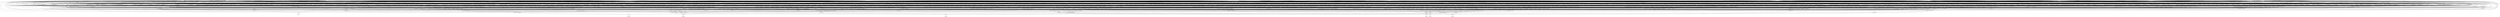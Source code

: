 digraph G {
    "i_4_" -> "o_1_";
    "new_n52_" -> "o_1_";
    "new_n57_" -> "o_1_";
    "new_n25_" -> "o_1_";
    "new_n26_" -> "new_n25_";
    "new_n38_" -> "new_n25_";
    "new_n46_" -> "new_n25_";
    "new_n49_" -> "new_n25_";
    "i_8_" -> "new_n26_";
    "new_n32_" -> "new_n26_";
    "new_n34_" -> "new_n26_";
    "new_n27_" -> "new_n26_";
    "new_n31_" -> "new_n27_";
    "new_n28_" -> "new_n27_";
    "new_n30_" -> "new_n27_";
    "new_n29_" -> "new_n28_";
    "i_8_" -> "new_n28_";
    "i_13_" -> "new_n29_";
    "i_12_" -> "new_n29_";
    "i_9_" -> "new_n30_";
    "i_4_" -> "new_n30_";
    "i_10_" -> "new_n31_";
    "i_13_" -> "new_n31_";
    "i_12_" -> "new_n31_";
    "i_11_" -> "new_n31_";
    "new_n33_" -> "new_n32_";
    "i_11_" -> "new_n32_";
    "i_10_" -> "new_n33_";
    "i_13_" -> "new_n33_";
    "i_4_" -> "new_n33_";
    "new_n36_" -> "new_n34_";
    "new_n35_" -> "new_n34_";
    "new_n37_" -> "new_n34_";
    "i_12_" -> "new_n35_";
    "i_13_" -> "new_n35_";
    "i_13_" -> "new_n36_";
    "i_4_" -> "new_n36_";
    "i_12_" -> "new_n36_";
    "i_3_" -> "new_n37_";
    "i_8_" -> "new_n37_";
    "new_n45_" -> "new_n38_";
    "new_n44_" -> "new_n38_";
    "new_n39_" -> "new_n38_";
    "new_n42_" -> "new_n38_";
    "new_n41_" -> "new_n39_";
    "i_4_" -> "new_n39_";
    "new_n40_" -> "new_n39_";
    "i_3_" -> "new_n40_";
    "i_11_" -> "new_n40_";
    "i_8_" -> "new_n41_";
    "i_12_" -> "new_n41_";
    "i_13_" -> "new_n42_";
    "i_3_" -> "new_n42_";
    "new_n43_" -> "new_n42_";
    "i_4_" -> "new_n42_";
    "i_10_" -> "new_n43_";
    "i_9_" -> "new_n43_";
    "i_8_" -> "new_n43_";
    "i_13_" -> "new_n44_";
    "i_4_" -> "new_n44_";
    "i_11_" -> "new_n44_";
    "i_8_" -> "new_n45_";
    "i_3_" -> "new_n45_";
    "new_n45_" -> "new_n46_";
    "new_n48_" -> "new_n46_";
    "new_n43_" -> "new_n46_";
    "new_n47_" -> "new_n46_";
    "i_4_" -> "new_n47_";
    "i_3_" -> "new_n47_";
    "i_11_" -> "new_n48_";
    "i_13_" -> "new_n48_";
    "i_3_" -> "new_n49_";
    "i_13_" -> "new_n49_";
    "new_n51_" -> "new_n49_";
    "new_n50_" -> "new_n49_";
    "i_9_" -> "new_n50_";
    "i_10_" -> "new_n50_";
    "i_12_" -> "new_n51_";
    "i_11_" -> "new_n51_";
    "i_13_" -> "new_n51_";
    "new_n56_" -> "new_n52_";
    "new_n50_" -> "new_n52_";
    "new_n53_" -> "new_n52_";
    "new_n55_" -> "new_n52_";
    "i_3_" -> "new_n53_";
    "i_9_" -> "new_n53_";
    "new_n54_" -> "new_n53_";
    "i_12_" -> "new_n54_";
    "i_8_" -> "new_n54_";
    "i_8_" -> "new_n55_";
    "i_11_" -> "new_n55_";
    "i_10_" -> "new_n55_";
    "i_12_" -> "new_n56_";
    "i_11_" -> "new_n56_";
    "new_n51_" -> "new_n57_";
    "new_n59_" -> "new_n57_";
    "i_3_" -> "new_n57_";
    "new_n58_" -> "new_n57_";
    "new_n43_" -> "new_n58_";
    "i_3_" -> "new_n58_";
    "new_n55_" -> "new_n58_";
    "i_13_" -> "new_n58_";
    "i_13_" -> "new_n59_";
    "i_4_" -> "new_n59_";
    "i_12_" -> "new_n59_";
    "i_11_" -> "new_n59_";
    "new_n143_" -> "o_2_";
    "new_n127_" -> "o_2_";
    "new_n133_" -> "o_2_";
    "new_n61_" -> "o_2_";
    "new_n123_" -> "new_n61_";
    "new_n83_" -> "new_n61_";
    "new_n113_" -> "new_n61_";
    "new_n62_" -> "new_n61_";
    "new_n77_" -> "new_n62_";
    "new_n80_" -> "new_n62_";
    "new_n63_" -> "new_n62_";
    "new_n73_" -> "new_n62_";
    "new_n72_" -> "new_n63_";
    "new_n68_" -> "new_n63_";
    "new_n70_" -> "new_n63_";
    "new_n64_" -> "new_n63_";
    "i_7_" -> "new_n64_";
    "new_n67_" -> "new_n64_";
    "i_0_" -> "new_n64_";
    "new_n65_" -> "new_n64_";
    "new_n66_" -> "new_n65_";
    "i_7_" -> "new_n65_";
    "i_8_" -> "new_n65_";
    "i_0_" -> "new_n65_";
    "i_12_" -> "new_n66_";
    "i_1_" -> "new_n66_";
    "i_3_" -> "new_n67_";
    "i_8_" -> "new_n67_";
    "i_1_" -> "new_n67_";
    "i_11_" -> "new_n67_";
    "new_n69_" -> "new_n68_";
    "i_11_" -> "new_n68_";
    "i_9_" -> "new_n69_";
    "i_12_" -> "new_n69_";
    "new_n37_" -> "new_n70_";
    "i_7_" -> "new_n70_";
    "new_n71_" -> "new_n70_";
    "i_11_" -> "new_n70_";
    "i_5_" -> "new_n71_";
    "i_6_" -> "new_n71_";
    "i_7_" -> "new_n72_";
    "i_5_" -> "new_n72_";
    "i_1_" -> "new_n72_";
    "i_11_" -> "new_n73_";
    "new_n76_" -> "new_n73_";
    "new_n74_" -> "new_n73_";
    "new_n75_" -> "new_n74_";
    "new_n71_" -> "new_n74_";
    "i_2_" -> "new_n74_";
    "i_8_" -> "new_n75_";
    "i_11_" -> "new_n75_";
    "i_5_" -> "new_n76_";
    "i_6_" -> "new_n76_";
    "i_10_" -> "new_n76_";
    "i_1_" -> "new_n76_";
    "new_n78_" -> "new_n77_";
    "new_n71_" -> "new_n77_";
    "i_2_" -> "new_n77_";
    "i_7_" -> "new_n78_";
    "i_10_" -> "new_n78_";
    "new_n79_" -> "new_n78_";
    "i_9_" -> "new_n79_";
    "i_11_" -> "new_n79_";
    "new_n81_" -> "new_n80_";
    "new_n82_" -> "new_n80_";
    "i_6_" -> "new_n80_";
    "i_3_" -> "new_n81_";
    "i_2_" -> "new_n81_";
    "i_12_" -> "new_n82_";
    "i_0_" -> "new_n82_";
    "new_n108_" -> "new_n83_";
    "new_n111_" -> "new_n83_";
    "new_n84_" -> "new_n83_";
    "new_n97_" -> "new_n83_";
    "new_n82_" -> "new_n84_";
    "new_n93_" -> "new_n84_";
    "new_n95_" -> "new_n84_";
    "new_n85_" -> "new_n84_";
    "new_n92_" -> "new_n85_";
    "new_n86_" -> "new_n85_";
    "i_12_" -> "new_n85_";
    "new_n88_" -> "new_n85_";
    "new_n87_" -> "new_n86_";
    "i_10_" -> "new_n86_";
    "i_1_" -> "new_n86_";
    "i_6_" -> "new_n87_";
    "i_5_" -> "new_n87_";
    "new_n89_" -> "new_n88_";
    "new_n91_" -> "new_n88_";
    "new_n67_" -> "new_n88_";
    "new_n90_" -> "new_n88_";
    "i_1_" -> "new_n89_";
    "i_2_" -> "new_n89_";
    "i_7_" -> "new_n90_";
    "i_5_" -> "new_n90_";
    "i_10_" -> "new_n91_";
    "i_11_" -> "new_n91_";
    "i_7_" -> "new_n92_";
    "i_5_" -> "new_n92_";
    "i_3_" -> "new_n92_";
    "i_1_" -> "new_n92_";
    "new_n94_" -> "new_n93_";
    "i_6_" -> "new_n93_";
    "i_2_" -> "new_n93_";
    "i_9_" -> "new_n94_";
    "i_7_" -> "new_n94_";
    "new_n96_" -> "new_n95_";
    "i_12_" -> "new_n95_";
    "i_7_" -> "new_n96_";
    "i_3_" -> "new_n96_";
    "i_1_" -> "new_n96_";
    "i_0_" -> "new_n96_";
    "i_1_" -> "new_n97_";
    "new_n98_" -> "new_n97_";
    "new_n106_" -> "new_n97_";
    "new_n102_" -> "new_n97_";
    "new_n41_" -> "new_n98_";
    "i_7_" -> "new_n98_";
    "i_5_" -> "new_n98_";
    "new_n99_" -> "new_n98_";
    "new_n100_" -> "new_n99_";
    "new_n101_" -> "new_n99_";
    "i_9_" -> "new_n100_";
    "i_5_" -> "new_n100_";
    "i_6_" -> "new_n101_";
    "i_12_" -> "new_n101_";
    "new_n104_" -> "new_n102_";
    "new_n103_" -> "new_n102_";
    "new_n105_" -> "new_n102_";
    "i_9_" -> "new_n103_";
    "i_1_" -> "new_n103_";
    "i_6_" -> "new_n104_";
    "i_0_" -> "new_n104_";
    "i_9_" -> "new_n105_";
    "i_10_" -> "new_n105_";
    "i_0_" -> "new_n105_";
    "i_6_" -> "new_n106_";
    "i_10_" -> "new_n106_";
    "new_n81_" -> "new_n106_";
    "new_n107_" -> "new_n106_";
    "i_1_" -> "new_n107_";
    "i_0_" -> "new_n107_";
    "new_n75_" -> "new_n108_";
    "new_n41_" -> "new_n108_";
    "new_n110_" -> "new_n108_";
    "new_n109_" -> "new_n108_";
    "i_1_" -> "new_n109_";
    "i_2_" -> "new_n109_";
    "i_0_" -> "new_n109_";
    "i_10_" -> "new_n110_";
    "i_9_" -> "new_n110_";
    "i_7_" -> "new_n110_";
    "i_8_" -> "new_n111_";
    "new_n110_" -> "new_n111_";
    "new_n112_" -> "new_n111_";
    "new_n66_" -> "new_n111_";
    "i_5_" -> "new_n112_";
    "i_2_" -> "new_n112_";
    "new_n75_" -> "new_n113_";
    "new_n119_" -> "new_n113_";
    "new_n121_" -> "new_n113_";
    "new_n114_" -> "new_n113_";
    "new_n118_" -> "new_n114_";
    "i_0_" -> "new_n114_";
    "new_n115_" -> "new_n114_";
    "new_n117_" -> "new_n114_";
    "new_n45_" -> "new_n115_";
    "new_n116_" -> "new_n115_";
    "i_7_" -> "new_n116_";
    "i_12_" -> "new_n116_";
    "i_5_" -> "new_n117_";
    "i_6_" -> "new_n117_";
    "i_10_" -> "new_n118_";
    "i_9_" -> "new_n118_";
    "i_5_" -> "new_n118_";
    "new_n120_" -> "new_n119_";
    "i_0_" -> "new_n119_";
    "i_7_" -> "new_n120_";
    "i_6_" -> "new_n120_";
    "new_n122_" -> "new_n121_";
    "i_12_" -> "new_n121_";
    "i_2_" -> "new_n121_";
    "i_5_" -> "new_n122_";
    "i_6_" -> "new_n122_";
    "i_3_" -> "new_n122_";
    "new_n125_" -> "new_n123_";
    "i_11_" -> "new_n123_";
    "new_n124_" -> "new_n123_";
    "new_n126_" -> "new_n123_";
    "i_7_" -> "new_n124_";
    "new_n79_" -> "new_n124_";
    "new_n75_" -> "new_n124_";
    "i_7_" -> "new_n125_";
    "i_10_" -> "new_n125_";
    "i_6_" -> "new_n126_";
    "i_2_" -> "new_n126_";
    "i_0_" -> "new_n126_";
    "new_n130_" -> "new_n127_";
    "new_n104_" -> "new_n127_";
    "new_n128_" -> "new_n127_";
    "i_5_" -> "new_n127_";
    "new_n124_" -> "new_n128_";
    "new_n89_" -> "new_n128_";
    "new_n129_" -> "new_n128_";
    "i_11_" -> "new_n128_";
    "i_3_" -> "new_n129_";
    "i_2_" -> "new_n129_";
    "new_n50_" -> "new_n129_";
    "i_1_" -> "new_n129_";
    "i_2_" -> "new_n130_";
    "new_n131_" -> "new_n130_";
    "new_n115_" -> "new_n130_";
    "i_7_" -> "new_n131_";
    "new_n132_" -> "new_n131_";
    "new_n41_" -> "new_n131_";
    "i_10_" -> "new_n132_";
    "i_12_" -> "new_n132_";
    "new_n134_" -> "new_n133_";
    "new_n136_" -> "new_n133_";
    "new_n137_" -> "new_n133_";
    "new_n140_" -> "new_n133_";
    "new_n135_" -> "new_n134_";
    "new_n131_" -> "new_n134_";
    "new_n117_" -> "new_n134_";
    "i_2_" -> "new_n134_";
    "i_9_" -> "new_n135_";
    "i_10_" -> "new_n135_";
    "i_12_" -> "new_n135_";
    "new_n71_" -> "new_n136_";
    "new_n81_" -> "new_n136_";
    "new_n65_" -> "new_n136_";
    "i_11_" -> "new_n136_";
    "new_n139_" -> "new_n137_";
    "i_12_" -> "new_n137_";
    "new_n138_" -> "new_n137_";
    "i_11_" -> "new_n137_";
    "i_7_" -> "new_n138_";
    "i_6_" -> "new_n138_";
    "i_3_" -> "new_n138_";
    "i_0_" -> "new_n138_";
    "i_6_" -> "new_n139_";
    "i_3_" -> "new_n139_";
    "i_2_" -> "new_n139_";
    "i_0_" -> "new_n139_";
    "new_n142_" -> "new_n140_";
    "new_n103_" -> "new_n140_";
    "i_6_" -> "new_n140_";
    "new_n141_" -> "new_n140_";
    "i_5_" -> "new_n141_";
    "i_11_" -> "new_n141_";
    "i_7_" -> "new_n142_";
    "i_10_" -> "new_n142_";
    "i_2_" -> "new_n142_";
    "new_n93_" -> "new_n143_";
    "new_n144_" -> "new_n143_";
    "new_n129_" -> "new_n143_";
    "new_n145_" -> "new_n143_";
    "i_6_" -> "new_n144_";
    "i_8_" -> "new_n144_";
    "new_n103_" -> "new_n144_";
    "i_7_" -> "new_n144_";
    "i_5_" -> "new_n145_";
    "i_12_" -> "new_n145_";
    "i_1_" -> "o_0_";
    "new_n152_" -> "o_0_";
    "new_n147_" -> "o_0_";
    "new_n150_" -> "o_0_";
    "i_0_" -> "new_n147_";
    "new_n118_" -> "new_n147_";
    "new_n148_" -> "new_n147_";
    "new_n149_" -> "new_n148_";
    "new_n50_" -> "new_n148_";
    "new_n142_" -> "new_n148_";
    "i_3_" -> "new_n149_";
    "i_2_" -> "new_n149_";
    "i_3_" -> "new_n150_";
    "new_n43_" -> "new_n150_";
    "new_n151_" -> "new_n150_";
    "i_9_" -> "new_n151_";
    "i_7_" -> "new_n151_";
    "i_2_" -> "new_n151_";
    "i_10_" -> "new_n152_";
    "i_9_" -> "new_n152_";
    "i_6_" -> "new_n152_";
    "new_n154_" -> "o_7_";
    "new_n384_" -> "o_7_";
    "new_n411_" -> "o_7_";
    "new_n496_" -> "o_7_";
    "new_n155_" -> "new_n154_";
    "new_n206_" -> "new_n154_";
    "new_n260_" -> "new_n154_";
    "new_n341_" -> "new_n154_";
    "new_n205_" -> "new_n155_";
    "new_n156_" -> "new_n155_";
    "new_n193_" -> "new_n155_";
    "new_n176_" -> "new_n155_";
    "new_n166_" -> "new_n156_";
    "new_n171_" -> "new_n156_";
    "new_n175_" -> "new_n156_";
    "new_n157_" -> "new_n156_";
    "new_n164_" -> "new_n157_";
    "new_n165_" -> "new_n157_";
    "new_n160_" -> "new_n157_";
    "new_n158_" -> "new_n157_";
    "new_n159_" -> "new_n158_";
    "i_4_" -> "new_n158_";
    "i_5_" -> "new_n159_";
    "i_3_" -> "new_n159_";
    "new_n163_" -> "new_n160_";
    "new_n162_" -> "new_n160_";
    "i_6_" -> "new_n160_";
    "new_n161_" -> "new_n160_";
    "i_8_" -> "new_n161_";
    "i_7_" -> "new_n161_";
    "i_1_" -> "new_n162_";
    "i_2_" -> "new_n162_";
    "i_0_" -> "new_n162_";
    "i_2_" -> "new_n163_";
    "i_1_" -> "new_n163_";
    "i_0_" -> "new_n163_";
    "i_7_" -> "new_n164_";
    "i_8_" -> "new_n164_";
    "i_6_" -> "new_n164_";
    "i_1_" -> "new_n165_";
    "i_2_" -> "new_n165_";
    "i_0_" -> "new_n165_";
    "new_n169_" -> "new_n166_";
    "new_n170_" -> "new_n166_";
    "new_n167_" -> "new_n166_";
    "new_n168_" -> "new_n166_";
    "i_8_" -> "new_n167_";
    "i_6_" -> "new_n167_";
    "i_1_" -> "new_n168_";
    "i_2_" -> "new_n168_";
    "i_0_" -> "new_n168_";
    "i_7_" -> "new_n168_";
    "i_0_" -> "new_n169_";
    "i_2_" -> "new_n169_";
    "i_1_" -> "new_n169_";
    "i_7_" -> "new_n170_";
    "i_8_" -> "new_n170_";
    "i_6_" -> "new_n170_";
    "new_n164_" -> "new_n171_";
    "new_n174_" -> "new_n171_";
    "new_n172_" -> "new_n171_";
    "new_n173_" -> "new_n171_";
    "i_2_" -> "new_n172_";
    "i_0_" -> "new_n172_";
    "i_1_" -> "new_n172_";
    "i_8_" -> "new_n173_";
    "i_6_" -> "new_n173_";
    "i_7_" -> "new_n173_";
    "i_1_" -> "new_n174_";
    "i_0_" -> "new_n174_";
    "i_2_" -> "new_n174_";
    "i_5_" -> "new_n175_";
    "i_3_" -> "new_n175_";
    "i_4_" -> "new_n175_";
    "new_n177_" -> "new_n176_";
    "new_n187_" -> "new_n176_";
    "new_n182_" -> "new_n176_";
    "new_n35_" -> "new_n176_";
    "new_n180_" -> "new_n177_";
    "new_n181_" -> "new_n177_";
    "new_n178_" -> "new_n177_";
    "i_7_" -> "new_n177_";
    "new_n179_" -> "new_n178_";
    "new_n50_" -> "new_n178_";
    "i_8_" -> "new_n178_";
    "i_0_" -> "new_n178_";
    "i_6_" -> "new_n179_";
    "i_1_" -> "new_n179_";
    "i_11_" -> "new_n180_";
    "i_8_" -> "new_n180_";
    "i_9_" -> "new_n180_";
    "i_1_" -> "new_n181_";
    "i_6_" -> "new_n181_";
    "i_0_" -> "new_n181_";
    "new_n117_" -> "new_n182_";
    "new_n183_" -> "new_n182_";
    "new_n186_" -> "new_n182_";
    "new_n184_" -> "new_n182_";
    "new_n94_" -> "new_n183_";
    "i_8_" -> "new_n183_";
    "new_n180_" -> "new_n184_";
    "new_n185_" -> "new_n184_";
    "i_7_" -> "new_n184_";
    "i_1_" -> "new_n185_";
    "i_5_" -> "new_n185_";
    "new_n50_" -> "new_n186_";
    "new_n72_" -> "new_n186_";
    "i_8_" -> "new_n186_";
    "new_n180_" -> "new_n187_";
    "new_n191_" -> "new_n187_";
    "new_n188_" -> "new_n187_";
    "new_n189_" -> "new_n188_";
    "new_n50_" -> "new_n188_";
    "new_n190_" -> "new_n188_";
    "i_5_" -> "new_n189_";
    "i_0_" -> "new_n189_";
    "i_8_" -> "new_n190_";
    "i_1_" -> "new_n190_";
    "i_2_" -> "new_n190_";
    "i_1_" -> "new_n191_";
    "i_6_" -> "new_n191_";
    "new_n192_" -> "new_n191_";
    "i_2_" -> "new_n191_";
    "i_5_" -> "new_n192_";
    "i_0_" -> "new_n192_";
    "new_n194_" -> "new_n193_";
    "new_n173_" -> "new_n193_";
    "new_n202_" -> "new_n193_";
    "new_n91_" -> "new_n193_";
    "new_n162_" -> "new_n194_";
    "new_n199_" -> "new_n194_";
    "new_n195_" -> "new_n194_";
    "new_n196_" -> "new_n195_";
    "new_n197_" -> "new_n195_";
    "new_n198_" -> "new_n195_";
    "i_1_" -> "new_n196_";
    "i_2_" -> "new_n196_";
    "i_0_" -> "new_n196_";
    "i_5_" -> "new_n197_";
    "i_4_" -> "new_n197_";
    "i_3_" -> "new_n197_";
    "i_13_" -> "new_n198_";
    "i_12_" -> "new_n198_";
    "new_n200_" -> "new_n199_";
    "new_n201_" -> "new_n199_";
    "i_4_" -> "new_n200_";
    "i_3_" -> "new_n200_";
    "i_5_" -> "new_n200_";
    "i_9_" -> "new_n201_";
    "i_13_" -> "new_n201_";
    "i_12_" -> "new_n201_";
    "i_8_" -> "new_n202_";
    "new_n172_" -> "new_n202_";
    "new_n204_" -> "new_n202_";
    "new_n203_" -> "new_n202_";
    "new_n197_" -> "new_n203_";
    "new_n198_" -> "new_n203_";
    "i_9_" -> "new_n204_";
    "i_7_" -> "new_n204_";
    "i_6_" -> "new_n204_";
    "i_10_" -> "new_n205_";
    "i_13_" -> "new_n205_";
    "i_12_" -> "new_n205_";
    "new_n207_" -> "new_n206_";
    "new_n224_" -> "new_n206_";
    "new_n231_" -> "new_n206_";
    "new_n243_" -> "new_n206_";
    "new_n215_" -> "new_n207_";
    "new_n221_" -> "new_n207_";
    "new_n208_" -> "new_n207_";
    "new_n163_" -> "new_n207_";
    "new_n212_" -> "new_n208_";
    "new_n214_" -> "new_n208_";
    "new_n209_" -> "new_n208_";
    "new_n197_" -> "new_n208_";
    "i_6_" -> "new_n209_";
    "new_n210_" -> "new_n209_";
    "new_n211_" -> "new_n209_";
    "new_n56_" -> "new_n209_";
    "i_9_" -> "new_n210_";
    "i_8_" -> "new_n210_";
    "i_10_" -> "new_n211_";
    "i_13_" -> "new_n211_";
    "new_n213_" -> "new_n212_";
    "i_9_" -> "new_n212_";
    "i_10_" -> "new_n213_";
    "i_13_" -> "new_n213_";
    "i_11_" -> "new_n213_";
    "i_7_" -> "new_n214_";
    "i_6_" -> "new_n214_";
    "i_8_" -> "new_n214_";
    "new_n218_" -> "new_n215_";
    "new_n216_" -> "new_n215_";
    "new_n200_" -> "new_n215_";
    "new_n220_" -> "new_n215_";
    "new_n164_" -> "new_n216_";
    "new_n217_" -> "new_n216_";
    "i_9_" -> "new_n217_";
    "i_13_" -> "new_n217_";
    "new_n198_" -> "new_n218_";
    "new_n219_" -> "new_n218_";
    "i_9_" -> "new_n219_";
    "i_8_" -> "new_n219_";
    "i_6_" -> "new_n219_";
    "i_11_" -> "new_n220_";
    "i_10_" -> "new_n220_";
    "i_6_" -> "new_n221_";
    "new_n223_" -> "new_n221_";
    "i_7_" -> "new_n221_";
    "new_n222_" -> "new_n221_";
    "i_5_" -> "new_n222_";
    "i_4_" -> "new_n222_";
    "i_3_" -> "new_n222_";
    "i_9_" -> "new_n222_";
    "i_10_" -> "new_n223_";
    "i_13_" -> "new_n223_";
    "i_12_" -> "new_n223_";
    "i_8_" -> "new_n223_";
    "new_n225_" -> "new_n224_";
    "new_n48_" -> "new_n224_";
    "new_n230_" -> "new_n224_";
    "new_n183_" -> "new_n224_";
    "new_n229_" -> "new_n225_";
    "new_n228_" -> "new_n225_";
    "new_n226_" -> "new_n225_";
    "new_n169_" -> "new_n226_";
    "new_n227_" -> "new_n226_";
    "i_3_" -> "new_n226_";
    "i_5_" -> "new_n227_";
    "i_6_" -> "new_n227_";
    "i_1_" -> "new_n228_";
    "i_2_" -> "new_n228_";
    "i_6_" -> "new_n229_";
    "i_5_" -> "new_n229_";
    "i_0_" -> "new_n229_";
    "i_3_" -> "new_n229_";
    "new_n122_" -> "new_n230_";
    "new_n109_" -> "new_n230_";
    "i_13_" -> "new_n230_";
    "new_n238_" -> "new_n231_";
    "new_n242_" -> "new_n231_";
    "new_n232_" -> "new_n231_";
    "new_n35_" -> "new_n231_";
    "new_n233_" -> "new_n232_";
    "new_n236_" -> "new_n232_";
    "new_n235_" -> "new_n232_";
    "new_n237_" -> "new_n232_";
    "i_5_" -> "new_n233_";
    "i_0_" -> "new_n233_";
    "new_n234_" -> "new_n233_";
    "i_6_" -> "new_n234_";
    "i_3_" -> "new_n234_";
    "new_n71_" -> "new_n235_";
    "new_n163_" -> "new_n235_";
    "i_3_" -> "new_n235_";
    "i_1_" -> "new_n236_";
    "i_2_" -> "new_n236_";
    "i_8_" -> "new_n237_";
    "i_7_" -> "new_n237_";
    "i_10_" -> "new_n237_";
    "new_n228_" -> "new_n238_";
    "new_n233_" -> "new_n238_";
    "new_n239_" -> "new_n238_";
    "new_n89_" -> "new_n239_";
    "new_n240_" -> "new_n239_";
    "new_n241_" -> "new_n239_";
    "i_5_" -> "new_n240_";
    "i_3_" -> "new_n240_";
    "i_6_" -> "new_n241_";
    "i_0_" -> "new_n241_";
    "i_8_" -> "new_n242_";
    "new_n125_" -> "new_n242_";
    "new_n251_" -> "new_n243_";
    "new_n244_" -> "new_n243_";
    "new_n255_" -> "new_n243_";
    "new_n48_" -> "new_n243_";
    "new_n245_" -> "new_n244_";
    "i_1_" -> "new_n244_";
    "new_n247_" -> "new_n244_";
    "new_n249_" -> "new_n244_";
    "i_2_" -> "new_n245_";
    "i_6_" -> "new_n245_";
    "new_n246_" -> "new_n245_";
    "i_5_" -> "new_n246_";
    "i_0_" -> "new_n246_";
    "i_2_" -> "new_n247_";
    "new_n248_" -> "new_n247_";
    "new_n172_" -> "new_n247_";
    "new_n227_" -> "new_n247_";
    "i_6_" -> "new_n248_";
    "i_1_" -> "new_n248_";
    "i_5_" -> "new_n248_";
    "i_0_" -> "new_n248_";
    "i_3_" -> "new_n249_";
    "new_n250_" -> "new_n249_";
    "i_7_" -> "new_n250_";
    "i_8_" -> "new_n250_";
    "i_9_" -> "new_n250_";
    "new_n252_" -> "new_n251_";
    "new_n161_" -> "new_n251_";
    "i_9_" -> "new_n251_";
    "new_n253_" -> "new_n252_";
    "new_n174_" -> "new_n252_";
    "new_n109_" -> "new_n252_";
    "new_n254_" -> "new_n252_";
    "i_5_" -> "new_n253_";
    "i_6_" -> "new_n253_";
    "i_3_" -> "new_n253_";
    "i_3_" -> "new_n254_";
    "i_6_" -> "new_n254_";
    "i_5_" -> "new_n254_";
    "new_n256_" -> "new_n255_";
    "new_n169_" -> "new_n255_";
    "new_n259_" -> "new_n255_";
    "new_n257_" -> "new_n255_";
    "new_n94_" -> "new_n256_";
    "i_6_" -> "new_n256_";
    "new_n258_" -> "new_n257_";
    "new_n196_" -> "new_n257_";
    "new_n253_" -> "new_n257_";
    "i_7_" -> "new_n258_";
    "i_8_" -> "new_n258_";
    "i_8_" -> "new_n259_";
    "i_5_" -> "new_n259_";
    "i_3_" -> "new_n259_";
    "new_n261_" -> "new_n260_";
    "new_n285_" -> "new_n260_";
    "new_n299_" -> "new_n260_";
    "new_n322_" -> "new_n260_";
    "new_n173_" -> "new_n261_";
    "new_n262_" -> "new_n261_";
    "new_n279_" -> "new_n261_";
    "new_n270_" -> "new_n261_";
    "new_n268_" -> "new_n262_";
    "new_n266_" -> "new_n262_";
    "new_n263_" -> "new_n262_";
    "new_n174_" -> "new_n262_";
    "new_n264_" -> "new_n263_";
    "new_n265_" -> "new_n263_";
    "i_9_" -> "new_n264_";
    "i_13_" -> "new_n264_";
    "i_11_" -> "new_n264_";
    "i_5_" -> "new_n265_";
    "i_3_" -> "new_n265_";
    "i_4_" -> "new_n265_";
    "i_3_" -> "new_n266_";
    "i_4_" -> "new_n266_";
    "new_n267_" -> "new_n266_";
    "i_10_" -> "new_n267_";
    "i_13_" -> "new_n267_";
    "i_11_" -> "new_n267_";
    "i_12_" -> "new_n267_";
    "i_5_" -> "new_n268_";
    "i_0_" -> "new_n268_";
    "new_n269_" -> "new_n268_";
    "i_2_" -> "new_n269_";
    "i_1_" -> "new_n269_";
    "new_n271_" -> "new_n270_";
    "new_n277_" -> "new_n270_";
    "new_n278_" -> "new_n270_";
    "new_n274_" -> "new_n270_";
    "new_n272_" -> "new_n271_";
    "new_n273_" -> "new_n271_";
    "i_13_" -> "new_n272_";
    "i_11_" -> "new_n272_";
    "i_5_" -> "new_n273_";
    "i_4_" -> "new_n273_";
    "i_7_" -> "new_n274_";
    "new_n275_" -> "new_n274_";
    "new_n276_" -> "new_n274_";
    "new_n31_" -> "new_n274_";
    "i_1_" -> "new_n275_";
    "i_4_" -> "new_n275_";
    "i_3_" -> "new_n276_";
    "i_0_" -> "new_n276_";
    "i_9_" -> "new_n277_";
    "i_7_" -> "new_n277_";
    "i_8_" -> "new_n277_";
    "i_10_" -> "new_n278_";
    "i_1_" -> "new_n278_";
    "new_n282_" -> "new_n279_";
    "new_n283_" -> "new_n279_";
    "new_n149_" -> "new_n279_";
    "new_n280_" -> "new_n279_";
    "new_n164_" -> "new_n280_";
    "new_n165_" -> "new_n280_";
    "new_n267_" -> "new_n280_";
    "new_n281_" -> "new_n280_";
    "i_5_" -> "new_n281_";
    "i_3_" -> "new_n281_";
    "i_4_" -> "new_n281_";
    "new_n30_" -> "new_n282_";
    "new_n31_" -> "new_n282_";
    "new_n284_" -> "new_n283_";
    "i_0_" -> "new_n283_";
    "i_6_" -> "new_n284_";
    "i_1_" -> "new_n284_";
    "new_n292_" -> "new_n285_";
    "i_8_" -> "new_n285_";
    "new_n286_" -> "new_n285_";
    "new_n50_" -> "new_n285_";
    "new_n48_" -> "new_n286_";
    "new_n287_" -> "new_n286_";
    "new_n290_" -> "new_n286_";
    "new_n288_" -> "new_n286_";
    "new_n81_" -> "new_n287_";
    "new_n71_" -> "new_n287_";
    "new_n139_" -> "new_n287_";
    "new_n47_" -> "new_n288_";
    "new_n89_" -> "new_n288_";
    "new_n289_" -> "new_n288_";
    "i_12_" -> "new_n289_";
    "i_5_" -> "new_n289_";
    "new_n35_" -> "new_n290_";
    "new_n291_" -> "new_n290_";
    "i_6_" -> "new_n290_";
    "i_3_" -> "new_n291_";
    "i_2_" -> "new_n291_";
    "i_0_" -> "new_n291_";
    "new_n295_" -> "new_n292_";
    "new_n293_" -> "new_n292_";
    "new_n282_" -> "new_n292_";
    "new_n298_" -> "new_n292_";
    "new_n44_" -> "new_n293_";
    "new_n294_" -> "new_n293_";
    "i_9_" -> "new_n294_";
    "i_10_" -> "new_n294_";
    "new_n296_" -> "new_n295_";
    "new_n297_" -> "new_n295_";
    "i_2_" -> "new_n295_";
    "i_0_" -> "new_n296_";
    "i_5_" -> "new_n296_";
    "i_1_" -> "new_n297_";
    "i_6_" -> "new_n297_";
    "new_n297_" -> "new_n298_";
    "new_n112_" -> "new_n298_";
    "new_n300_" -> "new_n299_";
    "new_n308_" -> "new_n299_";
    "new_n312_" -> "new_n299_";
    "new_n316_" -> "new_n299_";
    "new_n304_" -> "new_n300_";
    "new_n306_" -> "new_n300_";
    "new_n301_" -> "new_n300_";
    "new_n302_" -> "new_n300_";
    "new_n173_" -> "new_n301_";
    "new_n165_" -> "new_n301_";
    "new_n48_" -> "new_n302_";
    "new_n303_" -> "new_n302_";
    "i_9_" -> "new_n302_";
    "i_3_" -> "new_n303_";
    "i_5_" -> "new_n303_";
    "i_3_" -> "new_n304_";
    "new_n305_" -> "new_n304_";
    "i_9_" -> "new_n305_";
    "i_13_" -> "new_n305_";
    "i_12_" -> "new_n305_";
    "i_8_" -> "new_n305_";
    "i_10_" -> "new_n306_";
    "new_n307_" -> "new_n306_";
    "i_8_" -> "new_n306_";
    "i_4_" -> "new_n307_";
    "i_1_" -> "new_n307_";
    "i_2_" -> "new_n307_";
    "i_0_" -> "new_n307_";
    "new_n311_" -> "new_n308_";
    "new_n309_" -> "new_n308_";
    "new_n282_" -> "new_n308_";
    "new_n190_" -> "new_n308_";
    "i_11_" -> "new_n309_";
    "new_n310_" -> "new_n309_";
    "i_5_" -> "new_n310_";
    "i_10_" -> "new_n310_";
    "new_n47_" -> "new_n311_";
    "new_n89_" -> "new_n311_";
    "new_n170_" -> "new_n311_";
    "new_n51_" -> "new_n312_";
    "new_n310_" -> "new_n312_";
    "new_n315_" -> "new_n312_";
    "new_n313_" -> "new_n312_";
    "new_n109_" -> "new_n313_";
    "new_n159_" -> "new_n313_";
    "new_n314_" -> "new_n313_";
    "i_13_" -> "new_n313_";
    "i_7_" -> "new_n314_";
    "i_8_" -> "new_n314_";
    "i_6_" -> "new_n314_";
    "i_10_" -> "new_n314_";
    "i_3_" -> "new_n315_";
    "i_1_" -> "new_n315_";
    "i_2_" -> "new_n315_";
    "new_n318_" -> "new_n316_";
    "new_n217_" -> "new_n316_";
    "new_n321_" -> "new_n316_";
    "new_n317_" -> "new_n316_";
    "i_10_" -> "new_n317_";
    "new_n149_" -> "new_n317_";
    "new_n241_" -> "new_n317_";
    "new_n59_" -> "new_n317_";
    "new_n319_" -> "new_n318_";
    "new_n320_" -> "new_n318_";
    "i_8_" -> "new_n319_";
    "i_7_" -> "new_n319_";
    "i_6_" -> "new_n319_";
    "i_3_" -> "new_n320_";
    "i_4_" -> "new_n320_";
    "i_5_" -> "new_n320_";
    "i_11_" -> "new_n321_";
    "i_12_" -> "new_n321_";
    "new_n323_" -> "new_n322_";
    "new_n325_" -> "new_n322_";
    "new_n331_" -> "new_n322_";
    "new_n334_" -> "new_n322_";
    "new_n51_" -> "new_n323_";
    "new_n50_" -> "new_n323_";
    "new_n324_" -> "new_n323_";
    "new_n282_" -> "new_n323_";
    "new_n284_" -> "new_n324_";
    "i_8_" -> "new_n324_";
    "i_2_" -> "new_n324_";
    "i_0_" -> "new_n324_";
    "new_n330_" -> "new_n325_";
    "new_n329_" -> "new_n325_";
    "new_n326_" -> "new_n325_";
    "new_n87_" -> "new_n326_";
    "new_n277_" -> "new_n326_";
    "new_n327_" -> "new_n326_";
    "new_n328_" -> "new_n326_";
    "i_13_" -> "new_n327_";
    "i_11_" -> "new_n327_";
    "i_12_" -> "new_n327_";
    "i_10_" -> "new_n327_";
    "i_4_" -> "new_n328_";
    "i_1_" -> "new_n328_";
    "i_3_" -> "new_n328_";
    "i_2_" -> "new_n328_";
    "i_6_" -> "new_n329_";
    "new_n149_" -> "new_n329_";
    "new_n246_" -> "new_n330_";
    "new_n220_" -> "new_n330_";
    "new_n35_" -> "new_n330_";
    "new_n333_" -> "new_n331_";
    "new_n293_" -> "new_n331_";
    "new_n332_" -> "new_n331_";
    "i_10_" -> "new_n332_";
    "i_8_" -> "new_n332_";
    "new_n59_" -> "new_n332_";
    "new_n196_" -> "new_n332_";
    "i_5_" -> "new_n333_";
    "i_3_" -> "new_n333_";
    "i_1_" -> "new_n333_";
    "i_2_" -> "new_n333_";
    "new_n338_" -> "new_n334_";
    "new_n339_" -> "new_n334_";
    "new_n340_" -> "new_n334_";
    "new_n335_" -> "new_n334_";
    "new_n296_" -> "new_n335_";
    "new_n55_" -> "new_n335_";
    "new_n336_" -> "new_n335_";
    "new_n337_" -> "new_n335_";
    "i_9_" -> "new_n336_";
    "i_13_" -> "new_n336_";
    "i_7_" -> "new_n337_";
    "i_1_" -> "new_n337_";
    "new_n196_" -> "new_n338_";
    "new_n327_" -> "new_n338_";
    "i_4_" -> "new_n339_";
    "i_5_" -> "new_n339_";
    "i_3_" -> "new_n339_";
    "i_9_" -> "new_n339_";
    "i_7_" -> "new_n340_";
    "i_6_" -> "new_n340_";
    "new_n351_" -> "new_n341_";
    "new_n378_" -> "new_n341_";
    "new_n362_" -> "new_n341_";
    "new_n342_" -> "new_n341_";
    "new_n349_" -> "new_n342_";
    "new_n319_" -> "new_n342_";
    "new_n343_" -> "new_n342_";
    "new_n205_" -> "new_n342_";
    "new_n347_" -> "new_n343_";
    "new_n348_" -> "new_n343_";
    "i_2_" -> "new_n343_";
    "new_n344_" -> "new_n343_";
    "new_n204_" -> "new_n344_";
    "new_n175_" -> "new_n344_";
    "new_n345_" -> "new_n344_";
    "new_n346_" -> "new_n344_";
    "i_3_" -> "new_n345_";
    "i_1_" -> "new_n345_";
    "i_0_" -> "new_n345_";
    "i_9_" -> "new_n346_";
    "i_7_" -> "new_n346_";
    "i_4_" -> "new_n346_";
    "i_3_" -> "new_n347_";
    "i_1_" -> "new_n347_";
    "i_9_" -> "new_n348_";
    "i_5_" -> "new_n348_";
    "i_4_" -> "new_n348_";
    "new_n162_" -> "new_n349_";
    "new_n267_" -> "new_n349_";
    "new_n281_" -> "new_n349_";
    "new_n350_" -> "new_n349_";
    "new_n169_" -> "new_n350_";
    "new_n264_" -> "new_n350_";
    "new_n265_" -> "new_n350_";
    "new_n356_" -> "new_n351_";
    "new_n359_" -> "new_n351_";
    "new_n352_" -> "new_n351_";
    "new_n361_" -> "new_n351_";
    "i_2_" -> "new_n352_";
    "new_n355_" -> "new_n352_";
    "new_n354_" -> "new_n352_";
    "new_n353_" -> "new_n352_";
    "new_n315_" -> "new_n353_";
    "new_n348_" -> "new_n353_";
    "i_3_" -> "new_n354_";
    "i_4_" -> "new_n354_";
    "i_10_" -> "new_n355_";
    "i_5_" -> "new_n355_";
    "i_6_" -> "new_n355_";
    "new_n357_" -> "new_n356_";
    "new_n358_" -> "new_n356_";
    "i_4_" -> "new_n356_";
    "i_9_" -> "new_n357_";
    "i_6_" -> "new_n357_";
    "i_3_" -> "new_n358_";
    "i_2_" -> "new_n358_";
    "i_0_" -> "new_n358_";
    "new_n117_" -> "new_n359_";
    "new_n360_" -> "new_n359_";
    "i_9_" -> "new_n360_";
    "i_3_" -> "new_n360_";
    "i_2_" -> "new_n360_";
    "i_4_" -> "new_n360_";
    "i_13_" -> "new_n361_";
    "i_12_" -> "new_n361_";
    "i_11_" -> "new_n361_";
    "new_n174_" -> "new_n362_";
    "new_n370_" -> "new_n362_";
    "new_n363_" -> "new_n362_";
    "new_n372_" -> "new_n362_";
    "new_n366_" -> "new_n363_";
    "new_n364_" -> "new_n363_";
    "new_n35_" -> "new_n363_";
    "new_n125_" -> "new_n363_";
    "new_n117_" -> "new_n364_";
    "new_n365_" -> "new_n364_";
    "i_8_" -> "new_n364_";
    "i_2_" -> "new_n364_";
    "i_3_" -> "new_n365_";
    "i_1_" -> "new_n365_";
    "i_0_" -> "new_n365_";
    "new_n368_" -> "new_n366_";
    "new_n369_" -> "new_n366_";
    "new_n109_" -> "new_n366_";
    "new_n367_" -> "new_n366_";
    "i_5_" -> "new_n367_";
    "i_6_" -> "new_n367_";
    "i_3_" -> "new_n367_";
    "i_8_" -> "new_n367_";
    "i_3_" -> "new_n368_";
    "i_1_" -> "new_n368_";
    "i_2_" -> "new_n368_";
    "i_0_" -> "new_n368_";
    "i_5_" -> "new_n369_";
    "i_8_" -> "new_n369_";
    "i_6_" -> "new_n369_";
    "new_n203_" -> "new_n370_";
    "new_n91_" -> "new_n370_";
    "new_n164_" -> "new_n370_";
    "new_n371_" -> "new_n370_";
    "new_n170_" -> "new_n371_";
    "new_n200_" -> "new_n371_";
    "new_n327_" -> "new_n371_";
    "new_n373_" -> "new_n372_";
    "new_n374_" -> "new_n372_";
    "new_n375_" -> "new_n372_";
    "new_n376_" -> "new_n372_";
    "new_n109_" -> "new_n373_";
    "new_n319_" -> "new_n373_";
    "new_n165_" -> "new_n374_";
    "new_n173_" -> "new_n374_";
    "new_n170_" -> "new_n374_";
    "new_n162_" -> "new_n374_";
    "new_n217_" -> "new_n375_";
    "new_n303_" -> "new_n375_";
    "i_4_" -> "new_n375_";
    "i_11_" -> "new_n375_";
    "new_n185_" -> "new_n376_";
    "new_n181_" -> "new_n376_";
    "new_n361_" -> "new_n376_";
    "new_n377_" -> "new_n376_";
    "i_9_" -> "new_n377_";
    "i_2_" -> "new_n377_";
    "i_4_" -> "new_n377_";
    "i_8_" -> "new_n377_";
    "new_n382_" -> "new_n378_";
    "new_n379_" -> "new_n378_";
    "new_n120_" -> "new_n378_";
    "new_n159_" -> "new_n379_";
    "new_n380_" -> "new_n379_";
    "new_n30_" -> "new_n379_";
    "new_n381_" -> "new_n379_";
    "i_3_" -> "new_n380_";
    "i_0_" -> "new_n380_";
    "i_10_" -> "new_n381_";
    "i_13_" -> "new_n381_";
    "i_11_" -> "new_n381_";
    "new_n383_" -> "new_n382_";
    "new_n175_" -> "new_n382_";
    "new_n217_" -> "new_n382_";
    "i_11_" -> "new_n382_";
    "i_10_" -> "new_n383_";
    "i_12_" -> "new_n383_";
    "i_11_" -> "new_n384_";
    "new_n405_" -> "new_n384_";
    "new_n385_" -> "new_n384_";
    "new_n393_" -> "new_n384_";
    "new_n390_" -> "new_n385_";
    "new_n197_" -> "new_n385_";
    "new_n386_" -> "new_n385_";
    "new_n183_" -> "new_n385_";
    "new_n389_" -> "new_n386_";
    "new_n227_" -> "new_n386_";
    "new_n328_" -> "new_n386_";
    "new_n387_" -> "new_n386_";
    "new_n388_" -> "new_n387_";
    "new_n288_" -> "new_n387_";
    "i_6_" -> "new_n387_";
    "new_n56_" -> "new_n388_";
    "new_n47_" -> "new_n388_";
    "new_n169_" -> "new_n388_";
    "i_12_" -> "new_n389_";
    "new_n381_" -> "new_n389_";
    "new_n56_" -> "new_n390_";
    "new_n211_" -> "new_n390_";
    "new_n165_" -> "new_n390_";
    "new_n391_" -> "new_n390_";
    "i_10_" -> "new_n391_";
    "i_6_" -> "new_n391_";
    "i_2_" -> "new_n391_";
    "new_n392_" -> "new_n391_";
    "i_13_" -> "new_n392_";
    "i_12_" -> "new_n392_";
    "i_11_" -> "new_n392_";
    "new_n402_" -> "new_n393_";
    "i_3_" -> "new_n393_";
    "new_n394_" -> "new_n393_";
    "new_n35_" -> "new_n393_";
    "new_n163_" -> "new_n394_";
    "new_n253_" -> "new_n394_";
    "new_n401_" -> "new_n394_";
    "new_n395_" -> "new_n394_";
    "new_n396_" -> "new_n395_";
    "i_11_" -> "new_n395_";
    "new_n125_" -> "new_n395_";
    "new_n398_" -> "new_n395_";
    "new_n284_" -> "new_n396_";
    "new_n276_" -> "new_n396_";
    "new_n397_" -> "new_n396_";
    "i_1_" -> "new_n397_";
    "i_6_" -> "new_n397_";
    "i_3_" -> "new_n397_";
    "i_5_" -> "new_n397_";
    "new_n303_" -> "new_n398_";
    "new_n399_" -> "new_n398_";
    "new_n400_" -> "new_n398_";
    "i_1_" -> "new_n399_";
    "i_2_" -> "new_n399_";
    "i_0_" -> "new_n399_";
    "i_8_" -> "new_n399_";
    "i_7_" -> "new_n400_";
    "i_6_" -> "new_n400_";
    "i_10_" -> "new_n401_";
    "i_7_" -> "new_n401_";
    "i_8_" -> "new_n401_";
    "new_n403_" -> "new_n402_";
    "new_n401_" -> "new_n402_";
    "new_n86_" -> "new_n402_";
    "new_n404_" -> "new_n402_";
    "new_n162_" -> "new_n403_";
    "new_n172_" -> "new_n403_";
    "i_5_" -> "new_n403_";
    "i_6_" -> "new_n403_";
    "new_n169_" -> "new_n404_";
    "new_n214_" -> "new_n404_";
    "i_12_" -> "new_n405_";
    "new_n336_" -> "new_n405_";
    "new_n410_" -> "new_n405_";
    "new_n406_" -> "new_n405_";
    "new_n407_" -> "new_n406_";
    "new_n94_" -> "new_n406_";
    "new_n409_" -> "new_n406_";
    "new_n35_" -> "new_n406_";
    "new_n408_" -> "new_n407_";
    "new_n254_" -> "new_n407_";
    "new_n365_" -> "new_n407_";
    "i_1_" -> "new_n408_";
    "new_n303_" -> "new_n408_";
    "new_n100_" -> "new_n409_";
    "new_n315_" -> "new_n409_";
    "new_n256_" -> "new_n409_";
    "new_n276_" -> "new_n409_";
    "new_n192_" -> "new_n410_";
    "new_n149_" -> "new_n410_";
    "i_6_" -> "new_n410_";
    "new_n412_" -> "new_n411_";
    "new_n440_" -> "new_n411_";
    "new_n454_" -> "new_n411_";
    "new_n465_" -> "new_n411_";
    "i_10_" -> "new_n412_";
    "new_n435_" -> "new_n412_";
    "new_n427_" -> "new_n412_";
    "new_n413_" -> "new_n412_";
    "new_n423_" -> "new_n413_";
    "new_n79_" -> "new_n413_";
    "new_n414_" -> "new_n413_";
    "new_n109_" -> "new_n413_";
    "new_n422_" -> "new_n414_";
    "new_n28_" -> "new_n414_";
    "new_n420_" -> "new_n414_";
    "new_n415_" -> "new_n414_";
    "new_n417_" -> "new_n415_";
    "new_n416_" -> "new_n415_";
    "new_n418_" -> "new_n415_";
    "new_n419_" -> "new_n415_";
    "i_10_" -> "new_n416_";
    "i_7_" -> "new_n416_";
    "i_6_" -> "new_n416_";
    "i_9_" -> "new_n417_";
    "i_7_" -> "new_n417_";
    "i_5_" -> "new_n417_";
    "i_13_" -> "new_n418_";
    "i_12_" -> "new_n418_";
    "i_11_" -> "new_n418_";
    "i_6_" -> "new_n419_";
    "i_5_" -> "new_n419_";
    "i_3_" -> "new_n419_";
    "i_4_" -> "new_n419_";
    "i_3_" -> "new_n420_";
    "i_4_" -> "new_n420_";
    "new_n217_" -> "new_n420_";
    "new_n421_" -> "new_n420_";
    "i_10_" -> "new_n421_";
    "i_12_" -> "new_n421_";
    "i_11_" -> "new_n421_";
    "new_n265_" -> "new_n422_";
    "new_n416_" -> "new_n422_";
    "new_n196_" -> "new_n423_";
    "new_n426_" -> "new_n423_";
    "new_n424_" -> "new_n423_";
    "new_n203_" -> "new_n423_";
    "i_0_" -> "new_n424_";
    "new_n425_" -> "new_n424_";
    "i_6_" -> "new_n424_";
    "new_n228_" -> "new_n424_";
    "i_7_" -> "new_n425_";
    "i_8_" -> "new_n425_";
    "i_6_" -> "new_n426_";
    "i_8_" -> "new_n426_";
    "i_7_" -> "new_n426_";
    "new_n432_" -> "new_n427_";
    "i_5_" -> "new_n427_";
    "new_n428_" -> "new_n427_";
    "new_n434_" -> "new_n427_";
    "new_n431_" -> "new_n428_";
    "new_n36_" -> "new_n428_";
    "i_6_" -> "new_n428_";
    "new_n429_" -> "new_n428_";
    "new_n361_" -> "new_n429_";
    "new_n430_" -> "new_n429_";
    "new_n36_" -> "new_n429_";
    "new_n117_" -> "new_n429_";
    "i_1_" -> "new_n430_";
    "i_0_" -> "new_n430_";
    "i_4_" -> "new_n430_";
    "i_11_" -> "new_n431_";
    "i_10_" -> "new_n431_";
    "i_0_" -> "new_n431_";
    "new_n44_" -> "new_n432_";
    "i_12_" -> "new_n432_";
    "new_n433_" -> "new_n432_";
    "i_1_" -> "new_n432_";
    "i_10_" -> "new_n433_";
    "i_13_" -> "new_n433_";
    "i_4_" -> "new_n433_";
    "i_12_" -> "new_n433_";
    "i_9_" -> "new_n434_";
    "i_7_" -> "new_n434_";
    "i_8_" -> "new_n434_";
    "new_n199_" -> "new_n435_";
    "new_n319_" -> "new_n435_";
    "new_n163_" -> "new_n435_";
    "new_n436_" -> "new_n435_";
    "new_n438_" -> "new_n436_";
    "new_n437_" -> "new_n436_";
    "new_n439_" -> "new_n436_";
    "new_n311_" -> "new_n436_";
    "new_n164_" -> "new_n437_";
    "new_n200_" -> "new_n437_";
    "i_2_" -> "new_n438_";
    "new_n321_" -> "new_n438_";
    "new_n217_" -> "new_n438_";
    "i_12_" -> "new_n439_";
    "i_0_" -> "new_n439_";
    "i_5_" -> "new_n439_";
    "new_n448_" -> "new_n440_";
    "new_n320_" -> "new_n440_";
    "new_n441_" -> "new_n440_";
    "new_n361_" -> "new_n440_";
    "new_n446_" -> "new_n441_";
    "new_n447_" -> "new_n441_";
    "new_n204_" -> "new_n441_";
    "new_n442_" -> "new_n441_";
    "new_n417_" -> "new_n442_";
    "new_n445_" -> "new_n442_";
    "new_n422_" -> "new_n442_";
    "new_n443_" -> "new_n442_";
    "new_n444_" -> "new_n443_";
    "new_n275_" -> "new_n443_";
    "new_n276_" -> "new_n443_";
    "i_9_" -> "new_n444_";
    "i_7_" -> "new_n444_";
    "i_1_" -> "new_n445_";
    "new_n354_" -> "new_n445_";
    "new_n303_" -> "new_n446_";
    "i_4_" -> "new_n446_";
    "i_0_" -> "new_n447_";
    "new_n354_" -> "new_n447_";
    "new_n453_" -> "new_n448_";
    "new_n267_" -> "new_n448_";
    "new_n258_" -> "new_n448_";
    "new_n449_" -> "new_n448_";
    "new_n451_" -> "new_n449_";
    "new_n161_" -> "new_n449_";
    "i_1_" -> "new_n449_";
    "new_n450_" -> "new_n449_";
    "i_11_" -> "new_n450_";
    "new_n319_" -> "new_n450_";
    "new_n217_" -> "new_n450_";
    "new_n109_" -> "new_n450_";
    "new_n29_" -> "new_n451_";
    "new_n452_" -> "new_n451_";
    "i_9_" -> "new_n452_";
    "i_10_" -> "new_n452_";
    "i_11_" -> "new_n452_";
    "i_0_" -> "new_n453_";
    "i_6_" -> "new_n453_";
    "i_1_" -> "new_n453_";
    "i_2_" -> "new_n453_";
    "new_n461_" -> "new_n454_";
    "new_n464_" -> "new_n454_";
    "new_n277_" -> "new_n454_";
    "new_n455_" -> "new_n454_";
    "new_n456_" -> "new_n455_";
    "new_n460_" -> "new_n455_";
    "new_n457_" -> "new_n455_";
    "new_n264_" -> "new_n455_";
    "new_n175_" -> "new_n456_";
    "new_n158_" -> "new_n456_";
    "i_0_" -> "new_n456_";
    "new_n269_" -> "new_n456_";
    "new_n458_" -> "new_n457_";
    "new_n214_" -> "new_n457_";
    "i_3_" -> "new_n457_";
    "i_5_" -> "new_n458_";
    "i_0_" -> "new_n458_";
    "new_n459_" -> "new_n458_";
    "i_1_" -> "new_n459_";
    "i_2_" -> "new_n459_";
    "i_4_" -> "new_n459_";
    "i_7_" -> "new_n460_";
    "i_8_" -> "new_n460_";
    "i_6_" -> "new_n460_";
    "new_n107_" -> "new_n461_";
    "new_n381_" -> "new_n461_";
    "new_n462_" -> "new_n461_";
    "i_4_" -> "new_n461_";
    "new_n463_" -> "new_n462_";
    "new_n383_" -> "new_n462_";
    "i_11_" -> "new_n462_";
    "new_n297_" -> "new_n463_";
    "i_13_" -> "new_n463_";
    "i_5_" -> "new_n463_";
    "i_6_" -> "new_n464_";
    "new_n32_" -> "new_n464_";
    "i_0_" -> "new_n464_";
    "new_n495_" -> "new_n465_";
    "new_n477_" -> "new_n465_";
    "new_n466_" -> "new_n465_";
    "new_n483_" -> "new_n465_";
    "new_n470_" -> "new_n466_";
    "new_n474_" -> "new_n466_";
    "new_n467_" -> "new_n466_";
    "new_n50_" -> "new_n466_";
    "new_n469_" -> "new_n467_";
    "i_12_" -> "new_n467_";
    "new_n468_" -> "new_n467_";
    "i_13_" -> "new_n467_";
    "new_n81_" -> "new_n468_";
    "new_n107_" -> "new_n468_";
    "new_n179_" -> "new_n469_";
    "new_n112_" -> "new_n469_";
    "i_3_" -> "new_n469_";
    "new_n96_" -> "new_n469_";
    "new_n471_" -> "new_n470_";
    "new_n87_" -> "new_n470_";
    "new_n473_" -> "new_n470_";
    "new_n174_" -> "new_n470_";
    "new_n200_" -> "new_n471_";
    "new_n472_" -> "new_n471_";
    "i_13_" -> "new_n472_";
    "i_11_" -> "new_n472_";
    "i_12_" -> "new_n472_";
    "new_n47_" -> "new_n473_";
    "new_n227_" -> "new_n473_";
    "new_n392_" -> "new_n473_";
    "new_n475_" -> "new_n474_";
    "i_7_" -> "new_n474_";
    "new_n476_" -> "new_n474_";
    "new_n48_" -> "new_n474_";
    "i_3_" -> "new_n475_";
    "new_n71_" -> "new_n475_";
    "new_n345_" -> "new_n475_";
    "new_n90_" -> "new_n476_";
    "new_n347_" -> "new_n476_";
    "new_n138_" -> "new_n476_";
    "new_n333_" -> "new_n476_";
    "new_n281_" -> "new_n477_";
    "new_n481_" -> "new_n477_";
    "new_n478_" -> "new_n477_";
    "new_n480_" -> "new_n477_";
    "i_3_" -> "new_n478_";
    "i_4_" -> "new_n478_";
    "new_n479_" -> "new_n478_";
    "new_n460_" -> "new_n478_";
    "i_5_" -> "new_n479_";
    "i_0_" -> "new_n479_";
    "new_n269_" -> "new_n479_";
    "new_n162_" -> "new_n480_";
    "new_n214_" -> "new_n480_";
    "new_n320_" -> "new_n480_";
    "new_n169_" -> "new_n481_";
    "new_n482_" -> "new_n481_";
    "i_7_" -> "new_n482_";
    "i_8_" -> "new_n482_";
    "i_6_" -> "new_n482_";
    "new_n487_" -> "new_n483_";
    "new_n35_" -> "new_n483_";
    "new_n484_" -> "new_n483_";
    "new_n264_" -> "new_n483_";
    "new_n486_" -> "new_n484_";
    "i_3_" -> "new_n484_";
    "i_4_" -> "new_n484_";
    "new_n485_" -> "new_n484_";
    "new_n169_" -> "new_n485_";
    "new_n159_" -> "new_n485_";
    "new_n482_" -> "new_n485_";
    "i_4_" -> "new_n485_";
    "i_5_" -> "new_n486_";
    "i_0_" -> "new_n486_";
    "new_n228_" -> "new_n486_";
    "new_n426_" -> "new_n486_";
    "new_n488_" -> "new_n487_";
    "new_n492_" -> "new_n487_";
    "new_n493_" -> "new_n487_";
    "new_n489_" -> "new_n487_";
    "new_n87_" -> "new_n488_";
    "new_n172_" -> "new_n488_";
    "new_n237_" -> "new_n488_";
    "i_3_" -> "new_n488_";
    "new_n122_" -> "new_n489_";
    "new_n491_" -> "new_n489_";
    "new_n490_" -> "new_n489_";
    "new_n72_" -> "new_n489_";
    "i_9_" -> "new_n490_";
    "i_10_" -> "new_n490_";
    "i_3_" -> "new_n490_";
    "i_9_" -> "new_n491_";
    "i_10_" -> "new_n491_";
    "i_7_" -> "new_n491_";
    "new_n105_" -> "new_n492_";
    "new_n400_" -> "new_n492_";
    "i_3_" -> "new_n492_";
    "i_7_" -> "new_n493_";
    "new_n494_" -> "new_n493_";
    "new_n55_" -> "new_n493_";
    "i_5_" -> "new_n494_";
    "i_1_" -> "new_n494_";
    "i_9_" -> "new_n495_";
    "i_13_" -> "new_n495_";
    "i_12_" -> "new_n495_";
    "i_11_" -> "new_n495_";
    "new_n497_" -> "new_n496_";
    "new_n537_" -> "new_n496_";
    "new_n592_" -> "new_n496_";
    "new_n607_" -> "new_n496_";
    "new_n498_" -> "new_n497_";
    "new_n503_" -> "new_n497_";
    "new_n508_" -> "new_n497_";
    "new_n518_" -> "new_n497_";
    "new_n337_" -> "new_n498_";
    "new_n379_" -> "new_n498_";
    "new_n499_" -> "new_n498_";
    "i_1_" -> "new_n499_";
    "new_n229_" -> "new_n499_";
    "new_n502_" -> "new_n499_";
    "new_n500_" -> "new_n499_";
    "new_n336_" -> "new_n500_";
    "new_n501_" -> "new_n500_";
    "i_8_" -> "new_n500_";
    "i_7_" -> "new_n501_";
    "i_11_" -> "new_n501_";
    "i_7_" -> "new_n502_";
    "i_2_" -> "new_n502_";
    "new_n504_" -> "new_n503_";
    "new_n55_" -> "new_n503_";
    "new_n336_" -> "new_n503_";
    "new_n505_" -> "new_n503_";
    "new_n119_" -> "new_n504_";
    "new_n295_" -> "new_n504_";
    "new_n36_" -> "new_n505_";
    "new_n507_" -> "new_n505_";
    "new_n271_" -> "new_n505_";
    "new_n506_" -> "new_n505_";
    "i_10_" -> "new_n506_";
    "i_8_" -> "new_n506_";
    "new_n120_" -> "new_n506_";
    "i_0_" -> "new_n507_";
    "i_11_" -> "new_n507_";
    "new_n509_" -> "new_n508_";
    "new_n511_" -> "new_n508_";
    "new_n514_" -> "new_n508_";
    "new_n517_" -> "new_n508_";
    "i_2_" -> "new_n509_";
    "new_n510_" -> "new_n509_";
    "new_n472_" -> "new_n509_";
    "new_n318_" -> "new_n509_";
    "i_1_" -> "new_n510_";
    "i_0_" -> "new_n510_";
    "new_n512_" -> "new_n511_";
    "new_n126_" -> "new_n511_";
    "new_n392_" -> "new_n511_";
    "new_n513_" -> "new_n511_";
    "i_12_" -> "new_n512_";
    "new_n294_" -> "new_n512_";
    "new_n37_" -> "new_n512_";
    "i_4_" -> "new_n513_";
    "i_8_" -> "new_n513_";
    "new_n516_" -> "new_n514_";
    "new_n515_" -> "new_n514_";
    "new_n109_" -> "new_n514_";
    "new_n213_" -> "new_n514_";
    "new_n170_" -> "new_n515_";
    "new_n281_" -> "new_n515_";
    "i_6_" -> "new_n516_";
    "i_3_" -> "new_n516_";
    "i_4_" -> "new_n516_";
    "new_n277_" -> "new_n516_";
    "new_n162_" -> "new_n517_";
    "new_n222_" -> "new_n517_";
    "new_n267_" -> "new_n517_";
    "new_n460_" -> "new_n517_";
    "new_n519_" -> "new_n518_";
    "new_n525_" -> "new_n518_";
    "new_n528_" -> "new_n518_";
    "new_n532_" -> "new_n518_";
    "new_n522_" -> "new_n519_";
    "new_n523_" -> "new_n519_";
    "new_n195_" -> "new_n519_";
    "new_n520_" -> "new_n519_";
    "i_6_" -> "new_n520_";
    "i_7_" -> "new_n520_";
    "new_n521_" -> "new_n520_";
    "i_9_" -> "new_n521_";
    "i_10_" -> "new_n521_";
    "i_11_" -> "new_n521_";
    "i_8_" -> "new_n522_";
    "i_2_" -> "new_n522_";
    "new_n383_" -> "new_n522_";
    "new_n44_" -> "new_n522_";
    "new_n273_" -> "new_n523_";
    "new_n524_" -> "new_n523_";
    "i_6_" -> "new_n524_";
    "i_13_" -> "new_n524_";
    "i_11_" -> "new_n524_";
    "new_n500_" -> "new_n525_";
    "new_n479_" -> "new_n525_";
    "new_n234_" -> "new_n525_";
    "new_n526_" -> "new_n525_";
    "new_n200_" -> "new_n526_";
    "new_n426_" -> "new_n526_";
    "new_n472_" -> "new_n526_";
    "new_n527_" -> "new_n526_";
    "i_1_" -> "new_n527_";
    "i_0_" -> "new_n527_";
    "i_2_" -> "new_n527_";
    "i_9_" -> "new_n527_";
    "new_n189_" -> "new_n528_";
    "new_n529_" -> "new_n528_";
    "new_n531_" -> "new_n528_";
    "new_n530_" -> "new_n528_";
    "i_3_" -> "new_n529_";
    "new_n167_" -> "new_n529_";
    "new_n452_" -> "new_n529_";
    "new_n29_" -> "new_n529_";
    "i_11_" -> "new_n530_";
    "new_n222_" -> "new_n530_";
    "new_n482_" -> "new_n530_";
    "new_n169_" -> "new_n530_";
    "i_4_" -> "new_n531_";
    "i_2_" -> "new_n531_";
    "new_n486_" -> "new_n532_";
    "new_n536_" -> "new_n532_";
    "new_n533_" -> "new_n532_";
    "new_n282_" -> "new_n532_";
    "i_7_" -> "new_n533_";
    "new_n534_" -> "new_n533_";
    "i_0_" -> "new_n533_";
    "new_n535_" -> "new_n533_";
    "i_3_" -> "new_n534_";
    "i_1_" -> "new_n534_";
    "i_7_" -> "new_n535_";
    "i_6_" -> "new_n535_";
    "i_3_" -> "new_n535_";
    "i_0_" -> "new_n535_";
    "i_3_" -> "new_n536_";
    "i_4_" -> "new_n536_";
    "new_n495_" -> "new_n536_";
    "new_n538_" -> "new_n537_";
    "new_n555_" -> "new_n537_";
    "new_n566_" -> "new_n537_";
    "new_n577_" -> "new_n537_";
    "new_n539_" -> "new_n538_";
    "new_n544_" -> "new_n538_";
    "new_n548_" -> "new_n538_";
    "new_n551_" -> "new_n538_";
    "new_n542_" -> "new_n539_";
    "new_n361_" -> "new_n539_";
    "new_n543_" -> "new_n539_";
    "new_n540_" -> "new_n539_";
    "new_n145_" -> "new_n540_";
    "new_n103_" -> "new_n540_";
    "new_n220_" -> "new_n540_";
    "new_n541_" -> "new_n540_";
    "i_4_" -> "new_n541_";
    "i_3_" -> "new_n541_";
    "i_2_" -> "new_n541_";
    "new_n103_" -> "new_n542_";
    "new_n185_" -> "new_n542_";
    "i_4_" -> "new_n542_";
    "i_10_" -> "new_n543_";
    "i_7_" -> "new_n543_";
    "i_8_" -> "new_n543_";
    "new_n547_" -> "new_n544_";
    "new_n389_" -> "new_n544_";
    "new_n545_" -> "new_n544_";
    "new_n211_" -> "new_n545_";
    "new_n109_" -> "new_n545_";
    "new_n273_" -> "new_n545_";
    "new_n546_" -> "new_n545_";
    "i_7_" -> "new_n546_";
    "i_8_" -> "new_n546_";
    "i_6_" -> "new_n546_";
    "i_3_" -> "new_n546_";
    "new_n214_" -> "new_n547_";
    "new_n281_" -> "new_n547_";
    "new_n31_" -> "new_n548_";
    "new_n550_" -> "new_n548_";
    "new_n549_" -> "new_n548_";
    "new_n30_" -> "new_n549_";
    "new_n211_" -> "new_n549_";
    "new_n41_" -> "new_n549_";
    "new_n109_" -> "new_n549_";
    "i_1_" -> "new_n550_";
    "new_n354_" -> "new_n550_";
    "new_n444_" -> "new_n550_";
    "new_n553_" -> "new_n551_";
    "new_n383_" -> "new_n551_";
    "new_n44_" -> "new_n551_";
    "new_n552_" -> "new_n551_";
    "new_n361_" -> "new_n552_";
    "new_n430_" -> "new_n552_";
    "new_n543_" -> "new_n552_";
    "i_9_" -> "new_n553_";
    "i_8_" -> "new_n553_";
    "new_n554_" -> "new_n553_";
    "i_7_" -> "new_n554_";
    "i_1_" -> "new_n554_";
    "i_0_" -> "new_n554_";
    "new_n556_" -> "new_n555_";
    "new_n558_" -> "new_n555_";
    "new_n560_" -> "new_n555_";
    "new_n563_" -> "new_n555_";
    "new_n437_" -> "new_n556_";
    "new_n338_" -> "new_n556_";
    "new_n557_" -> "new_n556_";
    "new_n109_" -> "new_n557_";
    "new_n201_" -> "new_n557_";
    "new_n320_" -> "new_n557_";
    "new_n482_" -> "new_n557_";
    "new_n282_" -> "new_n558_";
    "new_n400_" -> "new_n558_";
    "i_3_" -> "new_n558_";
    "new_n559_" -> "new_n558_";
    "new_n120_" -> "new_n559_";
    "new_n109_" -> "new_n559_";
    "new_n223_" -> "new_n559_";
    "new_n281_" -> "new_n559_";
    "new_n31_" -> "new_n560_";
    "new_n562_" -> "new_n560_";
    "new_n561_" -> "new_n560_";
    "new_n339_" -> "new_n560_";
    "new_n109_" -> "new_n561_";
    "new_n482_" -> "new_n561_";
    "i_8_" -> "new_n562_";
    "i_5_" -> "new_n562_";
    "new_n459_" -> "new_n562_";
    "new_n59_" -> "new_n563_";
    "new_n564_" -> "new_n563_";
    "new_n565_" -> "new_n563_";
    "i_10_" -> "new_n564_";
    "i_5_" -> "new_n564_";
    "new_n315_" -> "new_n564_";
    "i_0_" -> "new_n565_";
    "new_n354_" -> "new_n565_";
    "new_n416_" -> "new_n565_";
    "new_n361_" -> "new_n565_";
    "new_n567_" -> "new_n566_";
    "new_n572_" -> "new_n566_";
    "new_n574_" -> "new_n566_";
    "new_n570_" -> "new_n567_";
    "new_n468_" -> "new_n567_";
    "new_n569_" -> "new_n567_";
    "new_n568_" -> "new_n567_";
    "new_n490_" -> "new_n568_";
    "new_n307_" -> "new_n568_";
    "new_n51_" -> "new_n569_";
    "new_n149_" -> "new_n569_";
    "new_n510_" -> "new_n569_";
    "new_n571_" -> "new_n570_";
    "new_n294_" -> "new_n570_";
    "i_13_" -> "new_n571_";
    "i_4_" -> "new_n571_";
    "new_n287_" -> "new_n572_";
    "new_n293_" -> "new_n572_";
    "new_n573_" -> "new_n572_";
    "new_n282_" -> "new_n572_";
    "new_n81_" -> "new_n573_";
    "i_6_" -> "new_n573_";
    "i_11_" -> "new_n574_";
    "i_10_" -> "new_n574_";
    "i_2_" -> "new_n574_";
    "new_n575_" -> "new_n574_";
    "new_n36_" -> "new_n575_";
    "new_n117_" -> "new_n575_";
    "new_n576_" -> "new_n575_";
    "i_9_" -> "new_n576_";
    "i_8_" -> "new_n576_";
    "new_n578_" -> "new_n577_";
    "new_n582_" -> "new_n577_";
    "new_n584_" -> "new_n577_";
    "new_n590_" -> "new_n577_";
    "new_n580_" -> "new_n578_";
    "new_n581_" -> "new_n578_";
    "new_n579_" -> "new_n578_";
    "new_n561_" -> "new_n578_";
    "new_n175_" -> "new_n579_";
    "new_n217_" -> "new_n579_";
    "i_12_" -> "new_n580_";
    "new_n510_" -> "new_n580_";
    "new_n71_" -> "new_n580_";
    "new_n258_" -> "new_n581_";
    "new_n220_" -> "new_n581_";
    "i_13_" -> "new_n581_";
    "new_n583_" -> "new_n582_";
    "new_n31_" -> "new_n582_";
    "new_n65_" -> "new_n582_";
    "new_n570_" -> "new_n582_";
    "i_7_" -> "new_n583_";
    "new_n494_" -> "new_n583_";
    "new_n354_" -> "new_n583_";
    "new_n587_" -> "new_n584_";
    "new_n361_" -> "new_n584_";
    "new_n451_" -> "new_n584_";
    "new_n585_" -> "new_n584_";
    "new_n179_" -> "new_n585_";
    "new_n586_" -> "new_n585_";
    "i_0_" -> "new_n585_";
    "i_8_" -> "new_n586_";
    "i_3_" -> "new_n586_";
    "i_4_" -> "new_n586_";
    "i_7_" -> "new_n586_";
    "new_n588_" -> "new_n587_";
    "new_n589_" -> "new_n587_";
    "i_10_" -> "new_n588_";
    "i_8_" -> "new_n588_";
    "i_6_" -> "new_n588_";
    "i_2_" -> "new_n589_";
    "i_0_" -> "new_n589_";
    "i_4_" -> "new_n589_";
    "new_n547_" -> "new_n590_";
    "new_n196_" -> "new_n590_";
    "new_n392_" -> "new_n590_";
    "new_n591_" -> "new_n590_";
    "new_n59_" -> "new_n591_";
    "new_n149_" -> "new_n591_";
    "new_n510_" -> "new_n591_";
    "new_n205_" -> "new_n592_";
    "new_n596_" -> "new_n592_";
    "new_n593_" -> "new_n592_";
    "new_n599_" -> "new_n592_";
    "new_n594_" -> "new_n593_";
    "new_n165_" -> "new_n593_";
    "new_n200_" -> "new_n593_";
    "new_n595_" -> "new_n594_";
    "new_n220_" -> "new_n594_";
    "new_n218_" -> "new_n594_";
    "new_n125_" -> "new_n594_";
    "new_n198_" -> "new_n595_";
    "new_n277_" -> "new_n595_";
    "new_n170_" -> "new_n595_";
    "new_n217_" -> "new_n595_";
    "new_n598_" -> "new_n596_";
    "new_n265_" -> "new_n596_";
    "new_n597_" -> "new_n596_";
    "new_n446_" -> "new_n596_";
    "new_n426_" -> "new_n597_";
    "new_n172_" -> "new_n597_";
    "new_n404_" -> "new_n597_";
    "new_n163_" -> "new_n598_";
    "new_n162_" -> "new_n598_";
    "i_6_" -> "new_n598_";
    "new_n425_" -> "new_n598_";
    "new_n602_" -> "new_n599_";
    "new_n35_" -> "new_n599_";
    "new_n600_" -> "new_n599_";
    "i_9_" -> "new_n599_";
    "new_n471_" -> "new_n600_";
    "new_n340_" -> "new_n600_";
    "new_n399_" -> "new_n600_";
    "new_n601_" -> "new_n600_";
    "new_n172_" -> "new_n601_";
    "new_n200_" -> "new_n601_";
    "new_n214_" -> "new_n601_";
    "new_n267_" -> "new_n601_";
    "new_n603_" -> "new_n602_";
    "new_n604_" -> "new_n602_";
    "new_n55_" -> "new_n602_";
    "new_n605_" -> "new_n602_";
    "new_n494_" -> "new_n603_";
    "new_n71_" -> "new_n603_";
    "i_2_" -> "new_n603_";
    "new_n284_" -> "new_n604_";
    "i_2_" -> "new_n604_";
    "new_n120_" -> "new_n604_";
    "i_0_" -> "new_n604_";
    "new_n50_" -> "new_n605_";
    "new_n606_" -> "new_n605_";
    "i_8_" -> "new_n605_";
    "i_0_" -> "new_n606_";
    "i_5_" -> "new_n606_";
    "i_2_" -> "new_n606_";
    "i_6_" -> "new_n606_";
    "new_n608_" -> "new_n607_";
    "new_n617_" -> "new_n607_";
    "new_n624_" -> "new_n607_";
    "new_n627_" -> "new_n607_";
    "new_n433_" -> "new_n608_";
    "new_n616_" -> "new_n608_";
    "new_n609_" -> "new_n608_";
    "new_n612_" -> "new_n608_";
    "new_n610_" -> "new_n609_";
    "new_n165_" -> "new_n609_";
    "new_n222_" -> "new_n609_";
    "new_n611_" -> "new_n610_";
    "new_n213_" -> "new_n610_";
    "i_6_" -> "new_n610_";
    "new_n425_" -> "new_n610_";
    "i_10_" -> "new_n611_";
    "i_13_" -> "new_n611_";
    "i_12_" -> "new_n611_";
    "new_n613_" -> "new_n612_";
    "new_n205_" -> "new_n612_";
    "new_n479_" -> "new_n612_";
    "new_n615_" -> "new_n612_";
    "new_n291_" -> "new_n613_";
    "i_4_" -> "new_n613_";
    "new_n614_" -> "new_n613_";
    "new_n357_" -> "new_n613_";
    "i_5_" -> "new_n614_";
    "i_3_" -> "new_n614_";
    "i_4_" -> "new_n614_";
    "i_2_" -> "new_n614_";
    "new_n44_" -> "new_n615_";
    "new_n45_" -> "new_n615_";
    "new_n164_" -> "new_n615_";
    "new_n217_" -> "new_n615_";
    "new_n204_" -> "new_n616_";
    "new_n380_" -> "new_n616_";
    "new_n347_" -> "new_n616_";
    "new_n417_" -> "new_n616_";
    "new_n621_" -> "new_n617_";
    "new_n433_" -> "new_n617_";
    "new_n618_" -> "new_n617_";
    "new_n623_" -> "new_n617_";
    "i_13_" -> "new_n618_";
    "new_n307_" -> "new_n618_";
    "new_n619_" -> "new_n618_";
    "new_n620_" -> "new_n618_";
    "new_n29_" -> "new_n619_";
    "i_5_" -> "new_n619_";
    "i_4_" -> "new_n620_";
    "i_1_" -> "new_n620_";
    "i_2_" -> "new_n620_";
    "i_9_" -> "new_n621_";
    "new_n190_" -> "new_n621_";
    "i_5_" -> "new_n621_";
    "new_n622_" -> "new_n621_";
    "new_n576_" -> "new_n622_";
    "i_6_" -> "new_n622_";
    "i_2_" -> "new_n622_";
    "i_0_" -> "new_n622_";
    "new_n45_" -> "new_n623_";
    "new_n452_" -> "new_n623_";
    "new_n626_" -> "new_n624_";
    "new_n205_" -> "new_n624_";
    "new_n460_" -> "new_n624_";
    "new_n625_" -> "new_n624_";
    "new_n388_" -> "new_n625_";
    "new_n314_" -> "new_n625_";
    "new_n273_" -> "new_n626_";
    "new_n368_" -> "new_n626_";
    "new_n446_" -> "new_n626_";
    "new_n174_" -> "new_n626_";
    "new_n170_" -> "new_n627_";
    "new_n635_" -> "new_n627_";
    "new_n628_" -> "new_n627_";
    "new_n637_" -> "new_n627_";
    "new_n630_" -> "new_n628_";
    "new_n629_" -> "new_n628_";
    "new_n632_" -> "new_n628_";
    "new_n634_" -> "new_n628_";
    "new_n513_" -> "new_n629_";
    "new_n535_" -> "new_n629_";
    "new_n296_" -> "new_n630_";
    "i_7_" -> "new_n630_";
    "new_n631_" -> "new_n630_";
    "new_n37_" -> "new_n630_";
    "i_4_" -> "new_n631_";
    "i_1_" -> "new_n631_";
    "new_n620_" -> "new_n632_";
    "new_n633_" -> "new_n632_";
    "new_n531_" -> "new_n632_";
    "new_n367_" -> "new_n632_";
    "i_5_" -> "new_n633_";
    "i_3_" -> "new_n633_";
    "i_8_" -> "new_n633_";
    "new_n294_" -> "new_n634_";
    "new_n392_" -> "new_n634_";
    "new_n271_" -> "new_n635_";
    "new_n636_" -> "new_n635_";
    "new_n196_" -> "new_n636_";
    "new_n354_" -> "new_n636_";
    "new_n638_" -> "new_n637_";
    "new_n482_" -> "new_n637_";
    "new_n382_" -> "new_n637_";
    "new_n337_" -> "new_n637_";
    "new_n29_" -> "new_n638_";
    "new_n196_" -> "new_n638_";
    "new_n354_" -> "new_n638_";
    "i_5_" -> "new_n638_";
    "new_n640_" -> "o_5_";
    "new_n683_" -> "o_5_";
    "new_n719_" -> "o_5_";
    "new_n772_" -> "o_5_";
    "new_n679_" -> "new_n640_";
    "new_n680_" -> "new_n640_";
    "new_n641_" -> "new_n640_";
    "new_n649_" -> "new_n640_";
    "new_n646_" -> "new_n641_";
    "i_6_" -> "new_n641_";
    "new_n642_" -> "new_n641_";
    "new_n36_" -> "new_n641_";
    "new_n645_" -> "new_n642_";
    "new_n643_" -> "new_n642_";
    "i_3_" -> "new_n643_";
    "new_n204_" -> "new_n643_";
    "i_2_" -> "new_n643_";
    "new_n644_" -> "new_n643_";
    "new_n576_" -> "new_n644_";
    "i_6_" -> "new_n644_";
    "new_n576_" -> "new_n645_";
    "new_n400_" -> "new_n645_";
    "i_12_" -> "new_n646_";
    "new_n228_" -> "new_n646_";
    "new_n47_" -> "new_n646_";
    "new_n647_" -> "new_n646_";
    "new_n69_" -> "new_n647_";
    "new_n648_" -> "new_n647_";
    "new_n103_" -> "new_n647_";
    "new_n541_" -> "new_n647_";
    "i_4_" -> "new_n648_";
    "i_1_" -> "new_n648_";
    "i_11_" -> "new_n648_";
    "new_n650_" -> "new_n649_";
    "new_n657_" -> "new_n649_";
    "new_n664_" -> "new_n649_";
    "new_n673_" -> "new_n649_";
    "new_n506_" -> "new_n650_";
    "new_n655_" -> "new_n650_";
    "new_n44_" -> "new_n650_";
    "new_n651_" -> "new_n650_";
    "new_n653_" -> "new_n651_";
    "new_n652_" -> "new_n651_";
    "new_n654_" -> "new_n651_";
    "i_6_" -> "new_n651_";
    "i_13_" -> "new_n652_";
    "new_n40_" -> "new_n652_";
    "i_1_" -> "new_n652_";
    "i_8_" -> "new_n653_";
    "new_n444_" -> "new_n653_";
    "new_n116_" -> "new_n654_";
    "i_11_" -> "new_n654_";
    "new_n217_" -> "new_n654_";
    "new_n269_" -> "new_n654_";
    "i_3_" -> "new_n655_";
    "new_n416_" -> "new_n655_";
    "new_n656_" -> "new_n655_";
    "i_10_" -> "new_n656_";
    "i_8_" -> "new_n656_";
    "i_6_" -> "new_n656_";
    "i_2_" -> "new_n656_";
    "new_n660_" -> "new_n657_";
    "new_n47_" -> "new_n657_";
    "new_n658_" -> "new_n657_";
    "new_n524_" -> "new_n657_";
    "i_1_" -> "new_n658_";
    "new_n377_" -> "new_n658_";
    "new_n550_" -> "new_n658_";
    "new_n659_" -> "new_n658_";
    "i_2_" -> "new_n659_";
    "i_4_" -> "new_n659_";
    "new_n534_" -> "new_n659_";
    "new_n340_" -> "new_n660_";
    "new_n662_" -> "new_n660_";
    "new_n661_" -> "new_n660_";
    "new_n278_" -> "new_n661_";
    "i_6_" -> "new_n661_";
    "i_7_" -> "new_n661_";
    "new_n321_" -> "new_n661_";
    "i_12_" -> "new_n662_";
    "new_n79_" -> "new_n662_";
    "new_n663_" -> "new_n662_";
    "i_12_" -> "new_n663_";
    "i_1_" -> "new_n663_";
    "i_11_" -> "new_n663_";
    "i_11_" -> "new_n664_";
    "new_n669_" -> "new_n664_";
    "i_6_" -> "new_n664_";
    "new_n665_" -> "new_n664_";
    "new_n667_" -> "new_n665_";
    "new_n668_" -> "new_n665_";
    "new_n666_" -> "new_n665_";
    "new_n543_" -> "new_n665_";
    "i_4_" -> "new_n666_";
    "new_n40_" -> "new_n666_";
    "i_13_" -> "new_n666_";
    "i_1_" -> "new_n666_";
    "new_n33_" -> "new_n667_";
    "new_n223_" -> "new_n667_";
    "i_3_" -> "new_n668_";
    "i_2_" -> "new_n668_";
    "i_1_" -> "new_n668_";
    "new_n228_" -> "new_n669_";
    "new_n670_" -> "new_n669_";
    "new_n672_" -> "new_n669_";
    "i_8_" -> "new_n670_";
    "i_10_" -> "new_n670_";
    "new_n671_" -> "new_n670_";
    "i_12_" -> "new_n671_";
    "i_3_" -> "new_n671_";
    "i_13_" -> "new_n672_";
    "new_n142_" -> "new_n672_";
    "i_12_" -> "new_n672_";
    "i_1_" -> "new_n672_";
    "new_n678_" -> "new_n673_";
    "new_n361_" -> "new_n673_";
    "new_n674_" -> "new_n673_";
    "i_6_" -> "new_n673_";
    "new_n677_" -> "new_n674_";
    "new_n472_" -> "new_n674_";
    "new_n675_" -> "new_n674_";
    "new_n434_" -> "new_n674_";
    "i_1_" -> "new_n675_";
    "new_n571_" -> "new_n675_";
    "new_n676_" -> "new_n675_";
    "i_3_" -> "new_n676_";
    "i_13_" -> "new_n676_";
    "i_12_" -> "new_n676_";
    "i_1_" -> "new_n676_";
    "i_2_" -> "new_n677_";
    "new_n45_" -> "new_n677_";
    "i_9_" -> "new_n677_";
    "i_7_" -> "new_n677_";
    "new_n110_" -> "new_n678_";
    "new_n354_" -> "new_n678_";
    "new_n377_" -> "new_n678_";
    "i_1_" -> "new_n678_";
    "new_n655_" -> "new_n679_";
    "new_n643_" -> "new_n679_";
    "new_n571_" -> "new_n679_";
    "i_1_" -> "new_n679_";
    "new_n681_" -> "new_n680_";
    "i_9_" -> "new_n680_";
    "new_n682_" -> "new_n680_";
    "i_3_" -> "new_n680_";
    "i_6_" -> "new_n681_";
    "i_7_" -> "new_n681_";
    "new_n220_" -> "new_n681_";
    "i_12_" -> "new_n681_";
    "i_12_" -> "new_n682_";
    "new_n460_" -> "new_n682_";
    "new_n79_" -> "new_n682_";
    "new_n707_" -> "new_n683_";
    "new_n717_" -> "new_n683_";
    "new_n711_" -> "new_n683_";
    "new_n684_" -> "new_n683_";
    "new_n685_" -> "new_n684_";
    "new_n694_" -> "new_n684_";
    "new_n699_" -> "new_n684_";
    "new_n705_" -> "new_n684_";
    "new_n205_" -> "new_n685_";
    "new_n693_" -> "new_n685_";
    "new_n691_" -> "new_n685_";
    "new_n686_" -> "new_n685_";
    "new_n688_" -> "new_n686_";
    "new_n152_" -> "new_n686_";
    "new_n687_" -> "new_n686_";
    "new_n347_" -> "new_n686_";
    "new_n79_" -> "new_n687_";
    "new_n460_" -> "new_n687_";
    "new_n94_" -> "new_n687_";
    "new_n132_" -> "new_n687_";
    "new_n690_" -> "new_n688_";
    "new_n689_" -> "new_n688_";
    "new_n258_" -> "new_n688_";
    "new_n648_" -> "new_n688_";
    "i_4_" -> "new_n689_";
    "i_3_" -> "new_n689_";
    "i_1_" -> "new_n689_";
    "i_11_" -> "new_n690_";
    "i_12_" -> "new_n690_";
    "i_7_" -> "new_n690_";
    "new_n692_" -> "new_n691_";
    "new_n472_" -> "new_n691_";
    "i_6_" -> "new_n691_";
    "i_3_" -> "new_n692_";
    "new_n543_" -> "new_n692_";
    "new_n502_" -> "new_n692_";
    "i_1_" -> "new_n692_";
    "new_n167_" -> "new_n693_";
    "new_n459_" -> "new_n693_";
    "new_n445_" -> "new_n693_";
    "new_n340_" -> "new_n693_";
    "new_n50_" -> "new_n694_";
    "i_1_" -> "new_n694_";
    "i_2_" -> "new_n694_";
    "new_n695_" -> "new_n694_";
    "new_n698_" -> "new_n695_";
    "new_n81_" -> "new_n695_";
    "new_n696_" -> "new_n695_";
    "new_n697_" -> "new_n695_";
    "new_n210_" -> "new_n696_";
    "i_6_" -> "new_n696_";
    "new_n101_" -> "new_n697_";
    "i_1_" -> "new_n697_";
    "i_11_" -> "new_n697_";
    "new_n151_" -> "new_n697_";
    "i_1_" -> "new_n698_";
    "i_12_" -> "new_n698_";
    "new_n392_" -> "new_n699_";
    "new_n702_" -> "new_n699_";
    "new_n703_" -> "new_n699_";
    "new_n700_" -> "new_n699_";
    "new_n347_" -> "new_n700_";
    "new_n314_" -> "new_n700_";
    "i_11_" -> "new_n700_";
    "new_n701_" -> "new_n700_";
    "new_n357_" -> "new_n701_";
    "new_n205_" -> "new_n701_";
    "i_4_" -> "new_n701_";
    "i_6_" -> "new_n702_";
    "i_7_" -> "new_n702_";
    "new_n236_" -> "new_n702_";
    "new_n50_" -> "new_n703_";
    "new_n704_" -> "new_n703_";
    "i_2_" -> "new_n703_";
    "i_11_" -> "new_n704_";
    "i_12_" -> "new_n704_";
    "i_6_" -> "new_n704_";
    "new_n275_" -> "new_n705_";
    "new_n522_" -> "new_n705_";
    "new_n706_" -> "new_n705_";
    "new_n389_" -> "new_n706_";
    "new_n37_" -> "new_n706_";
    "new_n214_" -> "new_n706_";
    "new_n710_" -> "new_n707_";
    "new_n434_" -> "new_n707_";
    "new_n708_" -> "new_n707_";
    "i_6_" -> "new_n707_";
    "i_1_" -> "new_n708_";
    "new_n149_" -> "new_n708_";
    "new_n709_" -> "new_n708_";
    "new_n54_" -> "new_n709_";
    "new_n272_" -> "new_n709_";
    "i_3_" -> "new_n710_";
    "new_n392_" -> "new_n710_";
    "new_n44_" -> "new_n710_";
    "i_1_" -> "new_n710_";
    "new_n715_" -> "new_n711_";
    "new_n716_" -> "new_n711_";
    "i_6_" -> "new_n711_";
    "new_n712_" -> "new_n711_";
    "new_n714_" -> "new_n712_";
    "i_6_" -> "new_n712_";
    "new_n713_" -> "new_n712_";
    "new_n183_" -> "new_n712_";
    "i_6_" -> "new_n713_";
    "i_11_" -> "new_n713_";
    "i_3_" -> "new_n713_";
    "new_n698_" -> "new_n713_";
    "i_3_" -> "new_n714_";
    "i_12_" -> "new_n714_";
    "i_1_" -> "new_n714_";
    "new_n75_" -> "new_n715_";
    "i_10_" -> "new_n715_";
    "i_7_" -> "new_n715_";
    "new_n676_" -> "new_n715_";
    "new_n211_" -> "new_n716_";
    "new_n269_" -> "new_n716_";
    "new_n690_" -> "new_n716_";
    "new_n718_" -> "new_n717_";
    "new_n44_" -> "new_n717_";
    "new_n698_" -> "new_n717_";
    "new_n149_" -> "new_n718_";
    "new_n434_" -> "new_n718_";
    "new_n543_" -> "new_n718_";
    "new_n720_" -> "new_n719_";
    "new_n746_" -> "new_n719_";
    "new_n759_" -> "new_n719_";
    "new_n765_" -> "new_n719_";
    "new_n721_" -> "new_n720_";
    "new_n728_" -> "new_n720_";
    "new_n739_" -> "new_n720_";
    "new_n742_" -> "new_n720_";
    "i_1_" -> "new_n721_";
    "new_n726_" -> "new_n721_";
    "new_n722_" -> "new_n721_";
    "new_n723_" -> "new_n721_";
    "i_10_" -> "new_n722_";
    "new_n696_" -> "new_n722_";
    "new_n347_" -> "new_n722_";
    "new_n68_" -> "new_n722_";
    "i_8_" -> "new_n723_";
    "new_n681_" -> "new_n723_";
    "i_3_" -> "new_n723_";
    "new_n724_" -> "new_n723_";
    "i_1_" -> "new_n724_";
    "i_9_" -> "new_n724_";
    "new_n164_" -> "new_n724_";
    "new_n725_" -> "new_n724_";
    "i_4_" -> "new_n725_";
    "i_12_" -> "new_n725_";
    "i_11_" -> "new_n725_";
    "new_n357_" -> "new_n726_";
    "new_n727_" -> "new_n726_";
    "new_n198_" -> "new_n726_";
    "i_2_" -> "new_n727_";
    "i_7_" -> "new_n727_";
    "new_n729_" -> "new_n728_";
    "new_n730_" -> "new_n728_";
    "new_n733_" -> "new_n728_";
    "new_n736_" -> "new_n728_";
    "i_10_" -> "new_n729_";
    "new_n709_" -> "new_n729_";
    "new_n329_" -> "new_n729_";
    "i_8_" -> "new_n729_";
    "i_10_" -> "new_n730_";
    "i_6_" -> "new_n730_";
    "new_n732_" -> "new_n730_";
    "new_n731_" -> "new_n730_";
    "i_2_" -> "new_n731_";
    "new_n676_" -> "new_n731_";
    "i_6_" -> "new_n731_";
    "new_n576_" -> "new_n731_";
    "i_2_" -> "new_n732_";
    "new_n354_" -> "new_n732_";
    "new_n272_" -> "new_n732_";
    "new_n152_" -> "new_n733_";
    "new_n735_" -> "new_n733_";
    "i_1_" -> "new_n733_";
    "new_n734_" -> "new_n733_";
    "i_8_" -> "new_n734_";
    "new_n472_" -> "new_n734_";
    "new_n315_" -> "new_n734_";
    "i_6_" -> "new_n734_";
    "i_8_" -> "new_n735_";
    "i_4_" -> "new_n735_";
    "i_11_" -> "new_n735_";
    "i_2_" -> "new_n735_";
    "new_n81_" -> "new_n736_";
    "i_9_" -> "new_n736_";
    "new_n737_" -> "new_n736_";
    "new_n738_" -> "new_n736_";
    "i_13_" -> "new_n737_";
    "new_n421_" -> "new_n737_";
    "i_1_" -> "new_n737_";
    "new_n101_" -> "new_n738_";
    "new_n228_" -> "new_n738_";
    "new_n180_" -> "new_n738_";
    "i_3_" -> "new_n738_";
    "new_n741_" -> "new_n739_";
    "new_n740_" -> "new_n739_";
    "new_n631_" -> "new_n739_";
    "new_n152_" -> "new_n739_";
    "new_n210_" -> "new_n740_";
    "new_n116_" -> "new_n740_";
    "i_10_" -> "new_n741_";
    "i_12_" -> "new_n741_";
    "i_11_" -> "new_n741_";
    "new_n513_" -> "new_n742_";
    "new_n661_" -> "new_n742_";
    "new_n743_" -> "new_n742_";
    "new_n745_" -> "new_n743_";
    "new_n744_" -> "new_n743_";
    "new_n668_" -> "new_n743_";
    "i_6_" -> "new_n743_";
    "i_9_" -> "new_n744_";
    "i_13_" -> "new_n744_";
    "i_4_" -> "new_n744_";
    "i_9_" -> "new_n745_";
    "i_8_" -> "new_n745_";
    "i_13_" -> "new_n745_";
    "i_11_" -> "new_n745_";
    "new_n529_" -> "new_n746_";
    "new_n749_" -> "new_n746_";
    "new_n758_" -> "new_n746_";
    "new_n747_" -> "new_n746_";
    "i_3_" -> "new_n747_";
    "new_n167_" -> "new_n747_";
    "new_n438_" -> "new_n747_";
    "new_n748_" -> "new_n747_";
    "new_n662_" -> "new_n748_";
    "new_n167_" -> "new_n748_";
    "new_n531_" -> "new_n748_";
    "new_n750_" -> "new_n749_";
    "new_n752_" -> "new_n749_";
    "new_n754_" -> "new_n749_";
    "new_n756_" -> "new_n749_";
    "new_n698_" -> "new_n750_";
    "new_n336_" -> "new_n750_";
    "i_6_" -> "new_n750_";
    "new_n751_" -> "new_n750_";
    "new_n357_" -> "new_n751_";
    "i_10_" -> "new_n751_";
    "i_13_" -> "new_n751_";
    "i_1_" -> "new_n751_";
    "i_6_" -> "new_n752_";
    "new_n541_" -> "new_n752_";
    "new_n220_" -> "new_n752_";
    "new_n753_" -> "new_n752_";
    "new_n278_" -> "new_n753_";
    "i_6_" -> "new_n753_";
    "i_11_" -> "new_n753_";
    "i_13_" -> "new_n753_";
    "new_n328_" -> "new_n754_";
    "new_n56_" -> "new_n754_";
    "new_n755_" -> "new_n754_";
    "new_n210_" -> "new_n755_";
    "new_n101_" -> "new_n755_";
    "new_n620_" -> "new_n755_";
    "i_6_" -> "new_n756_";
    "i_11_" -> "new_n756_";
    "new_n328_" -> "new_n756_";
    "new_n757_" -> "new_n756_";
    "i_6_" -> "new_n757_";
    "new_n89_" -> "new_n757_";
    "i_10_" -> "new_n757_";
    "new_n47_" -> "new_n757_";
    "new_n51_" -> "new_n758_";
    "new_n50_" -> "new_n758_";
    "new_n282_" -> "new_n758_";
    "new_n357_" -> "new_n759_";
    "new_n764_" -> "new_n759_";
    "new_n760_" -> "new_n759_";
    "new_n762_" -> "new_n759_";
    "i_13_" -> "new_n760_";
    "new_n761_" -> "new_n760_";
    "i_1_" -> "new_n760_";
    "i_12_" -> "new_n761_";
    "new_n294_" -> "new_n761_";
    "new_n727_" -> "new_n761_";
    "new_n698_" -> "new_n762_";
    "new_n93_" -> "new_n762_";
    "new_n763_" -> "new_n762_";
    "i_11_" -> "new_n763_";
    "i_1_" -> "new_n763_";
    "i_6_" -> "new_n763_";
    "new_n142_" -> "new_n763_";
    "i_3_" -> "new_n764_";
    "i_2_" -> "new_n764_";
    "i_4_" -> "new_n764_";
    "new_n29_" -> "new_n764_";
    "new_n668_" -> "new_n765_";
    "new_n770_" -> "new_n765_";
    "new_n766_" -> "new_n765_";
    "new_n767_" -> "new_n765_";
    "new_n242_" -> "new_n766_";
    "new_n234_" -> "new_n766_";
    "new_n663_" -> "new_n766_";
    "new_n521_" -> "new_n767_";
    "new_n769_" -> "new_n767_";
    "new_n768_" -> "new_n767_";
    "i_3_" -> "new_n768_";
    "new_n418_" -> "new_n768_";
    "new_n204_" -> "new_n768_";
    "i_1_" -> "new_n768_";
    "new_n671_" -> "new_n769_";
    "i_6_" -> "new_n769_";
    "new_n347_" -> "new_n769_";
    "i_7_" -> "new_n769_";
    "new_n771_" -> "new_n770_";
    "new_n588_" -> "new_n770_";
    "i_13_" -> "new_n771_";
    "i_11_" -> "new_n771_";
    "new_n779_" -> "new_n772_";
    "new_n786_" -> "new_n772_";
    "i_6_" -> "new_n772_";
    "new_n773_" -> "new_n772_";
    "new_n776_" -> "new_n773_";
    "i_6_" -> "new_n773_";
    "new_n774_" -> "new_n773_";
    "i_1_" -> "new_n773_";
    "new_n775_" -> "new_n774_";
    "new_n512_" -> "new_n774_";
    "i_13_" -> "new_n774_";
    "new_n570_" -> "new_n774_";
    "new_n502_" -> "new_n775_";
    "new_n45_" -> "new_n775_";
    "new_n452_" -> "new_n775_";
    "i_13_" -> "new_n776_";
    "new_n659_" -> "new_n776_";
    "new_n777_" -> "new_n776_";
    "i_12_" -> "new_n776_";
    "i_13_" -> "new_n777_";
    "i_1_" -> "new_n777_";
    "new_n778_" -> "new_n777_";
    "i_10_" -> "new_n778_";
    "i_7_" -> "new_n778_";
    "i_8_" -> "new_n778_";
    "i_4_" -> "new_n778_";
    "new_n783_" -> "new_n779_";
    "new_n784_" -> "new_n779_";
    "new_n785_" -> "new_n779_";
    "new_n780_" -> "new_n779_";
    "new_n781_" -> "new_n780_";
    "i_8_" -> "new_n780_";
    "new_n347_" -> "new_n780_";
    "new_n782_" -> "new_n780_";
    "i_2_" -> "new_n781_";
    "i_10_" -> "new_n781_";
    "new_n741_" -> "new_n781_";
    "new_n237_" -> "new_n782_";
    "new_n714_" -> "new_n782_";
    "new_n55_" -> "new_n782_";
    "new_n81_" -> "new_n782_";
    "i_4_" -> "new_n783_";
    "new_n401_" -> "new_n783_";
    "new_n66_" -> "new_n783_";
    "new_n278_" -> "new_n784_";
    "i_11_" -> "new_n784_";
    "new_n531_" -> "new_n784_";
    "new_n41_" -> "new_n784_";
    "new_n41_" -> "new_n785_";
    "new_n620_" -> "new_n785_";
    "i_10_" -> "new_n785_";
    "new_n727_" -> "new_n786_";
    "new_n389_" -> "new_n786_";
    "new_n787_" -> "new_n786_";
    "new_n392_" -> "new_n787_";
    "new_n512_" -> "new_n787_";
    "new_n293_" -> "new_n787_";
    "new_n789_" -> "o_6_";
    "new_n817_" -> "o_6_";
    "new_n825_" -> "o_6_";
    "new_n834_" -> "o_6_";
    "new_n815_" -> "new_n789_";
    "new_n799_" -> "new_n789_";
    "new_n809_" -> "new_n789_";
    "new_n790_" -> "new_n789_";
    "new_n47_" -> "new_n790_";
    "new_n796_" -> "new_n790_";
    "new_n791_" -> "new_n790_";
    "new_n793_" -> "new_n790_";
    "i_8_" -> "new_n791_";
    "new_n521_" -> "new_n791_";
    "new_n792_" -> "new_n791_";
    "new_n531_" -> "new_n791_";
    "new_n125_" -> "new_n792_";
    "new_n41_" -> "new_n792_";
    "new_n740_" -> "new_n792_";
    "new_n795_" -> "new_n793_";
    "new_n161_" -> "new_n793_";
    "new_n794_" -> "new_n793_";
    "i_2_" -> "new_n793_";
    "i_7_" -> "new_n794_";
    "new_n35_" -> "new_n794_";
    "new_n670_" -> "new_n794_";
    "i_11_" -> "new_n794_";
    "i_3_" -> "new_n795_";
    "i_11_" -> "new_n795_";
    "new_n29_" -> "new_n795_";
    "new_n433_" -> "new_n795_";
    "i_2_" -> "new_n796_";
    "new_n56_" -> "new_n796_";
    "new_n798_" -> "new_n796_";
    "new_n797_" -> "new_n796_";
    "i_2_" -> "new_n797_";
    "i_10_" -> "new_n797_";
    "new_n501_" -> "new_n797_";
    "i_2_" -> "new_n798_";
    "i_9_" -> "new_n798_";
    "i_12_" -> "new_n798_";
    "i_7_" -> "new_n798_";
    "new_n807_" -> "new_n799_";
    "new_n808_" -> "new_n799_";
    "new_n800_" -> "new_n799_";
    "new_n805_" -> "new_n799_";
    "new_n434_" -> "new_n800_";
    "new_n36_" -> "new_n800_";
    "new_n801_" -> "new_n800_";
    "new_n803_" -> "new_n800_";
    "new_n502_" -> "new_n801_";
    "new_n48_" -> "new_n801_";
    "new_n802_" -> "new_n801_";
    "new_n336_" -> "new_n802_";
    "i_10_" -> "new_n802_";
    "i_2_" -> "new_n802_";
    "new_n541_" -> "new_n803_";
    "new_n94_" -> "new_n803_";
    "new_n804_" -> "new_n803_";
    "i_2_" -> "new_n804_";
    "i_11_" -> "new_n804_";
    "new_n125_" -> "new_n804_";
    "i_13_" -> "new_n804_";
    "i_4_" -> "new_n805_";
    "new_n798_" -> "new_n805_";
    "new_n75_" -> "new_n805_";
    "new_n806_" -> "new_n805_";
    "i_8_" -> "new_n806_";
    "i_11_" -> "new_n806_";
    "i_3_" -> "new_n806_";
    "new_n125_" -> "new_n806_";
    "new_n491_" -> "new_n807_";
    "new_n671_" -> "new_n807_";
    "new_n135_" -> "new_n808_";
    "new_n513_" -> "new_n808_";
    "i_2_" -> "new_n808_";
    "new_n814_" -> "new_n809_";
    "i_3_" -> "new_n809_";
    "new_n29_" -> "new_n809_";
    "new_n810_" -> "new_n809_";
    "new_n346_" -> "new_n810_";
    "new_n205_" -> "new_n810_";
    "new_n813_" -> "new_n810_";
    "new_n811_" -> "new_n810_";
    "new_n797_" -> "new_n811_";
    "new_n513_" -> "new_n811_";
    "i_12_" -> "new_n811_";
    "new_n812_" -> "new_n811_";
    "i_7_" -> "new_n812_";
    "new_n354_" -> "new_n812_";
    "new_n33_" -> "new_n812_";
    "i_2_" -> "new_n812_";
    "i_7_" -> "new_n813_";
    "new_n354_" -> "new_n813_";
    "new_n211_" -> "new_n813_";
    "i_11_" -> "new_n813_";
    "i_11_" -> "new_n814_";
    "new_n653_" -> "new_n814_";
    "new_n346_" -> "new_n814_";
    "new_n709_" -> "new_n815_";
    "new_n149_" -> "new_n815_";
    "new_n816_" -> "new_n815_";
    "i_7_" -> "new_n815_";
    "new_n377_" -> "new_n816_";
    "new_n264_" -> "new_n816_";
    "new_n732_" -> "new_n816_";
    "i_12_" -> "new_n817_";
    "new_n816_" -> "new_n817_";
    "new_n824_" -> "new_n817_";
    "new_n818_" -> "new_n817_";
    "new_n522_" -> "new_n818_";
    "new_n758_" -> "new_n818_";
    "new_n822_" -> "new_n818_";
    "new_n819_" -> "new_n818_";
    "new_n541_" -> "new_n819_";
    "new_n148_" -> "new_n819_";
    "new_n821_" -> "new_n819_";
    "new_n820_" -> "new_n819_";
    "new_n242_" -> "new_n820_";
    "new_n183_" -> "new_n820_";
    "new_n81_" -> "new_n820_";
    "new_n56_" -> "new_n821_";
    "new_n501_" -> "new_n821_";
    "i_2_" -> "new_n821_";
    "new_n490_" -> "new_n821_";
    "new_n823_" -> "new_n822_";
    "i_13_" -> "new_n822_";
    "new_n32_" -> "new_n822_";
    "new_n258_" -> "new_n822_";
    "i_12_" -> "new_n823_";
    "new_n727_" -> "new_n823_";
    "new_n151_" -> "new_n823_";
    "new_n389_" -> "new_n824_";
    "new_n37_" -> "new_n824_";
    "new_n293_" -> "new_n824_";
    "i_7_" -> "new_n824_";
    "new_n531_" -> "new_n825_";
    "new_n829_" -> "new_n825_";
    "new_n831_" -> "new_n825_";
    "new_n826_" -> "new_n825_";
    "new_n180_" -> "new_n826_";
    "new_n502_" -> "new_n826_";
    "new_n827_" -> "new_n826_";
    "i_3_" -> "new_n826_";
    "i_12_" -> "new_n827_";
    "new_n183_" -> "new_n827_";
    "new_n828_" -> "new_n827_";
    "i_2_" -> "new_n828_";
    "new_n210_" -> "new_n828_";
    "new_n56_" -> "new_n828_";
    "new_n54_" -> "new_n829_";
    "new_n125_" -> "new_n829_";
    "i_11_" -> "new_n829_";
    "new_n830_" -> "new_n829_";
    "new_n116_" -> "new_n830_";
    "new_n132_" -> "new_n830_";
    "new_n161_" -> "new_n830_";
    "new_n79_" -> "new_n830_";
    "new_n832_" -> "new_n831_";
    "new_n833_" -> "new_n831_";
    "new_n744_" -> "new_n832_";
    "new_n745_" -> "new_n832_";
    "new_n305_" -> "new_n832_";
    "i_3_" -> "new_n832_";
    "i_7_" -> "new_n833_";
    "i_2_" -> "new_n833_";
    "new_n840_" -> "new_n834_";
    "i_7_" -> "new_n834_";
    "new_n835_" -> "new_n834_";
    "i_2_" -> "new_n834_";
    "i_7_" -> "new_n835_";
    "new_n838_" -> "new_n835_";
    "new_n837_" -> "new_n835_";
    "new_n836_" -> "new_n835_";
    "i_13_" -> "new_n836_";
    "new_n623_" -> "new_n836_";
    "new_n420_" -> "new_n836_";
    "new_n570_" -> "new_n836_";
    "new_n778_" -> "new_n837_";
    "new_n512_" -> "new_n837_";
    "i_13_" -> "new_n837_";
    "new_n839_" -> "new_n838_";
    "new_n611_" -> "new_n838_";
    "new_n45_" -> "new_n838_";
    "new_n213_" -> "new_n838_";
    "i_3_" -> "new_n839_";
    "i_8_" -> "new_n839_";
    "i_7_" -> "new_n839_";
    "new_n841_" -> "new_n840_";
    "new_n842_" -> "new_n840_";
    "i_2_" -> "new_n840_";
    "new_n764_" -> "new_n840_";
    "i_13_" -> "new_n841_";
    "new_n576_" -> "new_n841_";
    "i_4_" -> "new_n841_";
    "i_3_" -> "new_n842_";
    "new_n843_" -> "new_n842_";
    "i_9_" -> "new_n843_";
    "i_13_" -> "new_n843_";
    "i_12_" -> "new_n843_";
    "i_11_" -> "new_n843_";
    "new_n891_" -> "o_3_";
    "new_n919_" -> "o_3_";
    "new_n900_" -> "o_3_";
    "new_n845_" -> "o_3_";
    "new_n846_" -> "new_n845_";
    "new_n860_" -> "new_n845_";
    "new_n873_" -> "new_n845_";
    "new_n885_" -> "new_n845_";
    "new_n854_" -> "new_n846_";
    "new_n847_" -> "new_n846_";
    "new_n856_" -> "new_n846_";
    "new_n859_" -> "new_n846_";
    "new_n850_" -> "new_n847_";
    "new_n852_" -> "new_n847_";
    "new_n853_" -> "new_n847_";
    "new_n848_" -> "new_n847_";
    "new_n851_" -> "new_n848_";
    "new_n564_" -> "new_n848_";
    "new_n849_" -> "new_n848_";
    "i_5_" -> "new_n849_";
    "new_n543_" -> "new_n849_";
    "new_n850_" -> "new_n849_";
    "new_n534_" -> "new_n849_";
    "i_10_" -> "new_n850_";
    "i_7_" -> "new_n850_";
    "i_11_" -> "new_n850_";
    "i_8_" -> "new_n851_";
    "i_11_" -> "new_n851_";
    "new_n284_" -> "new_n852_";
    "i_8_" -> "new_n852_";
    "new_n276_" -> "new_n852_";
    "new_n118_" -> "new_n853_";
    "i_1_" -> "new_n853_";
    "i_11_" -> "new_n853_";
    "new_n502_" -> "new_n853_";
    "i_3_" -> "new_n854_";
    "new_n204_" -> "new_n854_";
    "new_n855_" -> "new_n854_";
    "i_11_" -> "new_n855_";
    "new_n289_" -> "new_n855_";
    "new_n41_" -> "new_n856_";
    "new_n253_" -> "new_n856_";
    "new_n850_" -> "new_n856_";
    "new_n857_" -> "new_n856_";
    "new_n81_" -> "new_n857_";
    "i_9_" -> "new_n857_";
    "new_n858_" -> "new_n857_";
    "new_n421_" -> "new_n857_";
    "i_5_" -> "new_n858_";
    "i_6_" -> "new_n858_";
    "i_2_" -> "new_n858_";
    "new_n727_" -> "new_n859_";
    "new_n37_" -> "new_n859_";
    "i_12_" -> "new_n859_";
    "new_n294_" -> "new_n859_";
    "new_n434_" -> "new_n860_";
    "new_n871_" -> "new_n860_";
    "new_n861_" -> "new_n860_";
    "new_n442_" -> "new_n860_";
    "new_n869_" -> "new_n861_";
    "new_n870_" -> "new_n861_";
    "new_n862_" -> "new_n861_";
    "new_n866_" -> "new_n861_";
    "new_n452_" -> "new_n862_";
    "new_n179_" -> "new_n862_";
    "new_n863_" -> "new_n862_";
    "new_n865_" -> "new_n862_";
    "new_n576_" -> "new_n863_";
    "new_n864_" -> "new_n863_";
    "i_4_" -> "new_n863_";
    "i_2_" -> "new_n864_";
    "i_6_" -> "new_n864_";
    "i_5_" -> "new_n864_";
    "new_n858_" -> "new_n865_";
    "new_n850_" -> "new_n865_";
    "new_n430_" -> "new_n865_";
    "new_n543_" -> "new_n865_";
    "i_12_" -> "new_n866_";
    "new_n297_" -> "new_n866_";
    "new_n294_" -> "new_n866_";
    "new_n867_" -> "new_n866_";
    "new_n864_" -> "new_n867_";
    "new_n868_" -> "new_n867_";
    "i_9_" -> "new_n868_";
    "i_7_" -> "new_n868_";
    "i_11_" -> "new_n868_";
    "i_5_" -> "new_n869_";
    "i_2_" -> "new_n869_";
    "new_n40_" -> "new_n869_";
    "new_n588_" -> "new_n869_";
    "new_n273_" -> "new_n870_";
    "new_n656_" -> "new_n870_";
    "i_12_" -> "new_n871_";
    "new_n408_" -> "new_n871_";
    "new_n872_" -> "new_n871_";
    "new_n192_" -> "new_n872_";
    "i_6_" -> "new_n872_";
    "i_4_" -> "new_n872_";
    "new_n874_" -> "new_n873_";
    "new_n876_" -> "new_n873_";
    "new_n879_" -> "new_n873_";
    "new_n883_" -> "new_n873_";
    "new_n875_" -> "new_n874_";
    "new_n352_" -> "new_n874_";
    "new_n185_" -> "new_n875_";
    "new_n377_" -> "new_n875_";
    "new_n204_" -> "new_n876_";
    "new_n416_" -> "new_n876_";
    "new_n447_" -> "new_n876_";
    "new_n877_" -> "new_n876_";
    "i_4_" -> "new_n877_";
    "new_n294_" -> "new_n877_";
    "new_n878_" -> "new_n877_";
    "new_n587_" -> "new_n877_";
    "i_12_" -> "new_n878_";
    "i_5_" -> "new_n878_";
    "i_11_" -> "new_n878_";
    "i_0_" -> "new_n878_";
    "new_n882_" -> "new_n879_";
    "new_n881_" -> "new_n879_";
    "new_n880_" -> "new_n879_";
    "new_n152_" -> "new_n880_";
    "i_2_" -> "new_n880_";
    "i_0_" -> "new_n880_";
    "new_n501_" -> "new_n880_";
    "i_12_" -> "new_n881_";
    "new_n117_" -> "new_n881_";
    "i_3_" -> "new_n882_";
    "new_n434_" -> "new_n882_";
    "new_n359_" -> "new_n883_";
    "new_n636_" -> "new_n883_";
    "new_n775_" -> "new_n883_";
    "new_n884_" -> "new_n883_";
    "new_n430_" -> "new_n884_";
    "new_n434_" -> "new_n884_";
    "new_n888_" -> "new_n885_";
    "i_11_" -> "new_n885_";
    "new_n886_" -> "new_n885_";
    "i_12_" -> "new_n885_";
    "new_n417_" -> "new_n886_";
    "new_n236_" -> "new_n886_";
    "i_10_" -> "new_n886_";
    "new_n887_" -> "new_n886_";
    "new_n494_" -> "new_n887_";
    "new_n71_" -> "new_n887_";
    "new_n727_" -> "new_n887_";
    "i_1_" -> "new_n888_";
    "new_n241_" -> "new_n888_";
    "new_n889_" -> "new_n888_";
    "new_n890_" -> "new_n888_";
    "new_n152_" -> "new_n889_";
    "i_2_" -> "new_n889_";
    "i_0_" -> "new_n889_";
    "new_n45_" -> "new_n889_";
    "new_n502_" -> "new_n890_";
    "new_n45_" -> "new_n890_";
    "new_n196_" -> "new_n890_";
    "new_n897_" -> "new_n891_";
    "new_n899_" -> "new_n891_";
    "new_n892_" -> "new_n891_";
    "i_12_" -> "new_n891_";
    "i_5_" -> "new_n892_";
    "new_n896_" -> "new_n892_";
    "new_n895_" -> "new_n892_";
    "new_n893_" -> "new_n892_";
    "i_10_" -> "new_n893_";
    "i_2_" -> "new_n893_";
    "new_n367_" -> "new_n893_";
    "new_n894_" -> "new_n893_";
    "i_2_" -> "new_n894_";
    "new_n303_" -> "new_n894_";
    "new_n644_" -> "new_n894_";
    "new_n296_" -> "new_n894_";
    "i_1_" -> "new_n895_";
    "new_n882_" -> "new_n895_";
    "i_0_" -> "new_n895_";
    "i_6_" -> "new_n895_";
    "new_n315_" -> "new_n896_";
    "new_n576_" -> "new_n896_";
    "new_n357_" -> "new_n896_";
    "new_n727_" -> "new_n896_";
    "i_2_" -> "new_n897_";
    "i_8_" -> "new_n897_";
    "new_n365_" -> "new_n897_";
    "new_n898_" -> "new_n897_";
    "i_10_" -> "new_n898_";
    "i_7_" -> "new_n898_";
    "new_n397_" -> "new_n898_";
    "i_8_" -> "new_n898_";
    "new_n152_" -> "new_n899_";
    "new_n358_" -> "new_n899_";
    "new_n564_" -> "new_n899_";
    "i_8_" -> "new_n899_";
    "i_10_" -> "new_n900_";
    "new_n914_" -> "new_n900_";
    "new_n912_" -> "new_n900_";
    "new_n901_" -> "new_n900_";
    "new_n911_" -> "new_n901_";
    "new_n909_" -> "new_n901_";
    "i_12_" -> "new_n901_";
    "new_n902_" -> "new_n901_";
    "new_n903_" -> "new_n902_";
    "new_n908_" -> "new_n902_";
    "new_n907_" -> "new_n902_";
    "new_n905_" -> "new_n902_";
    "new_n246_" -> "new_n903_";
    "new_n506_" -> "new_n903_";
    "new_n904_" -> "new_n903_";
    "i_4_" -> "new_n903_";
    "i_10_" -> "new_n904_";
    "new_n241_" -> "new_n904_";
    "new_n149_" -> "new_n904_";
    "new_n204_" -> "new_n905_";
    "new_n446_" -> "new_n905_";
    "new_n906_" -> "new_n905_";
    "new_n185_" -> "new_n906_";
    "new_n434_" -> "new_n906_";
    "i_4_" -> "new_n906_";
    "new_n377_" -> "new_n907_";
    "new_n181_" -> "new_n907_";
    "new_n356_" -> "new_n907_";
    "new_n778_" -> "new_n908_";
    "new_n421_" -> "new_n908_";
    "new_n494_" -> "new_n908_";
    "new_n110_" -> "new_n909_";
    "new_n365_" -> "new_n909_";
    "i_8_" -> "new_n909_";
    "new_n910_" -> "new_n909_";
    "i_2_" -> "new_n910_";
    "i_0_" -> "new_n910_";
    "new_n204_" -> "new_n910_";
    "new_n168_" -> "new_n910_";
    "new_n833_" -> "new_n911_";
    "new_n839_" -> "new_n911_";
    "i_10_" -> "new_n911_";
    "new_n241_" -> "new_n911_";
    "new_n56_" -> "new_n912_";
    "new_n864_" -> "new_n912_";
    "new_n913_" -> "new_n912_";
    "i_9_" -> "new_n912_";
    "new_n881_" -> "new_n913_";
    "new_n421_" -> "new_n913_";
    "new_n855_" -> "new_n913_";
    "i_1_" -> "new_n913_";
    "new_n583_" -> "new_n914_";
    "new_n918_" -> "new_n914_";
    "new_n915_" -> "new_n914_";
    "i_5_" -> "new_n915_";
    "new_n659_" -> "new_n915_";
    "new_n917_" -> "new_n915_";
    "new_n916_" -> "new_n915_";
    "i_7_" -> "new_n916_";
    "new_n276_" -> "new_n916_";
    "new_n275_" -> "new_n916_";
    "new_n246_" -> "new_n917_";
    "i_8_" -> "new_n917_";
    "new_n459_" -> "new_n917_";
    "i_5_" -> "new_n918_";
    "i_12_" -> "new_n918_";
    "i_1_" -> "new_n918_";
    "i_6_" -> "new_n918_";
    "new_n923_" -> "new_n919_";
    "new_n924_" -> "new_n919_";
    "new_n920_" -> "new_n919_";
    "i_11_" -> "new_n919_";
    "new_n179_" -> "new_n920_";
    "new_n118_" -> "new_n920_";
    "new_n921_" -> "new_n920_";
    "new_n254_" -> "new_n921_";
    "new_n653_" -> "new_n921_";
    "new_n922_" -> "new_n921_";
    "i_2_" -> "new_n922_";
    "new_n303_" -> "new_n922_";
    "new_n219_" -> "new_n922_";
    "i_3_" -> "new_n923_";
    "new_n181_" -> "new_n923_";
    "new_n408_" -> "new_n923_";
    "new_n653_" -> "new_n923_";
    "i_9_" -> "new_n924_";
    "i_8_" -> "new_n924_";
    "new_n315_" -> "new_n924_";
    "i_5_" -> "new_n924_";
    "new_n926_" -> "o_4_";
    "new_n991_" -> "o_4_";
    "new_n1146_" -> "o_4_";
    "new_n927_" -> "new_n926_";
    "new_n933_" -> "new_n926_";
    "new_n939_" -> "new_n926_";
    "new_n972_" -> "new_n926_";
    "new_n786_" -> "new_n927_";
    "new_n141_" -> "new_n927_";
    "new_n217_" -> "new_n927_";
    "new_n928_" -> "new_n927_";
    "new_n99_" -> "new_n928_";
    "new_n932_" -> "new_n928_";
    "new_n929_" -> "new_n928_";
    "i_7_" -> "new_n928_";
    "new_n197_" -> "new_n929_";
    "new_n931_" -> "new_n929_";
    "new_n930_" -> "new_n929_";
    "new_n321_" -> "new_n929_";
    "new_n310_" -> "new_n930_";
    "new_n689_" -> "new_n930_";
    "i_0_" -> "new_n931_";
    "i_1_" -> "new_n931_";
    "new_n47_" -> "new_n932_";
    "i_0_" -> "new_n932_";
    "new_n905_" -> "new_n933_";
    "new_n938_" -> "new_n933_";
    "new_n29_" -> "new_n933_";
    "new_n934_" -> "new_n933_";
    "new_n937_" -> "new_n934_";
    "new_n416_" -> "new_n934_";
    "new_n935_" -> "new_n934_";
    "new_n192_" -> "new_n934_";
    "new_n611_" -> "new_n935_";
    "new_n297_" -> "new_n935_";
    "new_n777_" -> "new_n935_";
    "new_n936_" -> "new_n935_";
    "i_1_" -> "new_n936_";
    "new_n211_" -> "new_n936_";
    "new_n56_" -> "new_n936_";
    "i_2_" -> "new_n937_";
    "new_n771_" -> "new_n937_";
    "new_n40_" -> "new_n937_";
    "new_n198_" -> "new_n937_";
    "new_n417_" -> "new_n938_";
    "new_n445_" -> "new_n938_";
    "new_n867_" -> "new_n938_";
    "new_n863_" -> "new_n938_";
    "new_n940_" -> "new_n939_";
    "new_n951_" -> "new_n939_";
    "new_n956_" -> "new_n939_";
    "new_n969_" -> "new_n939_";
    "new_n197_" -> "new_n940_";
    "new_n948_" -> "new_n940_";
    "new_n947_" -> "new_n940_";
    "new_n941_" -> "new_n940_";
    "new_n944_" -> "new_n941_";
    "new_n946_" -> "new_n941_";
    "new_n943_" -> "new_n941_";
    "new_n942_" -> "new_n941_";
    "new_n210_" -> "new_n942_";
    "i_12_" -> "new_n942_";
    "new_n240_" -> "new_n943_";
    "i_11_" -> "new_n943_";
    "new_n92_" -> "new_n943_";
    "i_0_" -> "new_n943_";
    "new_n169_" -> "new_n944_";
    "new_n56_" -> "new_n944_";
    "new_n945_" -> "new_n944_";
    "i_5_" -> "new_n945_";
    "i_1_" -> "new_n945_";
    "i_2_" -> "new_n945_";
    "i_0_" -> "new_n945_";
    "i_8_" -> "new_n946_";
    "i_10_" -> "new_n946_";
    "i_3_" -> "new_n946_";
    "new_n433_" -> "new_n947_";
    "new_n266_" -> "new_n947_";
    "new_n296_" -> "new_n947_";
    "new_n170_" -> "new_n947_";
    "new_n431_" -> "new_n948_";
    "new_n89_" -> "new_n948_";
    "new_n949_" -> "new_n948_";
    "i_11_" -> "new_n949_";
    "i_0_" -> "new_n949_";
    "new_n950_" -> "new_n949_";
    "i_6_" -> "new_n950_";
    "i_12_" -> "new_n950_";
    "i_2_" -> "new_n950_";
    "new_n952_" -> "new_n951_";
    "new_n841_" -> "new_n951_";
    "new_n245_" -> "new_n951_";
    "new_n954_" -> "new_n951_";
    "new_n116_" -> "new_n952_";
    "new_n953_" -> "new_n952_";
    "i_11_" -> "new_n953_";
    "new_n217_" -> "new_n953_";
    "new_n135_" -> "new_n954_";
    "new_n369_" -> "new_n954_";
    "new_n955_" -> "new_n954_";
    "new_n291_" -> "new_n954_";
    "new_n210_" -> "new_n955_";
    "new_n101_" -> "new_n955_";
    "i_5_" -> "new_n955_";
    "new_n957_" -> "new_n956_";
    "new_n964_" -> "new_n956_";
    "new_n967_" -> "new_n956_";
    "new_n960_" -> "new_n956_";
    "new_n959_" -> "new_n957_";
    "new_n958_" -> "new_n957_";
    "i_8_" -> "new_n957_";
    "i_5_" -> "new_n957_";
    "new_n169_" -> "new_n958_";
    "new_n725_" -> "new_n958_";
    "i_12_" -> "new_n959_";
    "new_n620_" -> "new_n959_";
    "new_n307_" -> "new_n959_";
    "new_n79_" -> "new_n959_";
    "new_n583_" -> "new_n960_";
    "new_n562_" -> "new_n960_";
    "new_n381_" -> "new_n960_";
    "new_n961_" -> "new_n960_";
    "new_n931_" -> "new_n961_";
    "new_n142_" -> "new_n961_";
    "new_n962_" -> "new_n961_";
    "new_n963_" -> "new_n961_";
    "i_6_" -> "new_n962_";
    "i_0_" -> "new_n962_";
    "i_1_" -> "new_n962_";
    "i_10_" -> "new_n962_";
    "i_11_" -> "new_n963_";
    "i_5_" -> "new_n963_";
    "i_12_" -> "new_n963_";
    "new_n482_" -> "new_n964_";
    "new_n966_" -> "new_n964_";
    "new_n965_" -> "new_n964_";
    "i_4_" -> "new_n964_";
    "i_6_" -> "new_n965_";
    "new_n310_" -> "new_n965_";
    "new_n291_" -> "new_n965_";
    "i_11_" -> "new_n965_";
    "i_5_" -> "new_n966_";
    "i_11_" -> "new_n966_";
    "i_0_" -> "new_n966_";
    "i_12_" -> "new_n966_";
    "new_n968_" -> "new_n967_";
    "new_n103_" -> "new_n967_";
    "new_n833_" -> "new_n967_";
    "new_n246_" -> "new_n968_";
    "new_n289_" -> "new_n968_";
    "new_n878_" -> "new_n968_";
    "i_8_" -> "new_n969_";
    "new_n310_" -> "new_n969_";
    "new_n95_" -> "new_n969_";
    "new_n970_" -> "new_n969_";
    "i_3_" -> "new_n970_";
    "new_n495_" -> "new_n970_";
    "new_n971_" -> "new_n970_";
    "new_n181_" -> "new_n970_";
    "i_5_" -> "new_n971_";
    "i_8_" -> "new_n971_";
    "i_7_" -> "new_n971_";
    "i_0_" -> "new_n972_";
    "new_n973_" -> "new_n972_";
    "new_n982_" -> "new_n972_";
    "new_n976_" -> "new_n972_";
    "i_2_" -> "new_n973_";
    "new_n975_" -> "new_n973_";
    "new_n974_" -> "new_n973_";
    "new_n836_" -> "new_n973_";
    "new_n452_" -> "new_n974_";
    "new_n502_" -> "new_n974_";
    "new_n859_" -> "new_n974_";
    "i_13_" -> "new_n974_";
    "new_n217_" -> "new_n975_";
    "new_n421_" -> "new_n975_";
    "new_n29_" -> "new_n976_";
    "new_n979_" -> "new_n976_";
    "new_n977_" -> "new_n976_";
    "new_n838_" -> "new_n977_";
    "i_5_" -> "new_n977_";
    "new_n978_" -> "new_n977_";
    "new_n162_" -> "new_n977_";
    "i_11_" -> "new_n978_";
    "new_n90_" -> "new_n978_";
    "new_n265_" -> "new_n978_";
    "new_n211_" -> "new_n978_";
    "new_n353_" -> "new_n979_";
    "new_n875_" -> "new_n979_";
    "new_n980_" -> "new_n979_";
    "new_n981_" -> "new_n979_";
    "new_n434_" -> "new_n980_";
    "i_4_" -> "new_n980_";
    "new_n360_" -> "new_n980_";
    "new_n117_" -> "new_n980_";
    "i_2_" -> "new_n981_";
    "new_n868_" -> "new_n981_";
    "new_n185_" -> "new_n981_";
    "new_n983_" -> "new_n982_";
    "new_n986_" -> "new_n982_";
    "i_2_" -> "new_n982_";
    "new_n988_" -> "new_n982_";
    "new_n704_" -> "new_n983_";
    "new_n100_" -> "new_n983_";
    "new_n984_" -> "new_n983_";
    "new_n932_" -> "new_n983_";
    "new_n985_" -> "new_n984_";
    "i_6_" -> "new_n984_";
    "i_5_" -> "new_n985_";
    "i_9_" -> "new_n985_";
    "i_10_" -> "new_n985_";
    "i_12_" -> "new_n985_";
    "new_n135_" -> "new_n986_";
    "new_n104_" -> "new_n986_";
    "new_n987_" -> "new_n986_";
    "i_9_" -> "new_n986_";
    "i_11_" -> "new_n987_";
    "new_n227_" -> "new_n987_";
    "new_n132_" -> "new_n987_";
    "new_n990_" -> "new_n988_";
    "i_3_" -> "new_n988_";
    "new_n989_" -> "new_n988_";
    "new_n246_" -> "new_n988_";
    "new_n434_" -> "new_n989_";
    "new_n571_" -> "new_n989_";
    "new_n843_" -> "new_n989_";
    "i_1_" -> "new_n989_";
    "new_n400_" -> "new_n990_";
    "new_n305_" -> "new_n990_";
    "new_n204_" -> "new_n990_";
    "new_n418_" -> "new_n990_";
    "new_n992_" -> "new_n991_";
    "new_n1048_" -> "new_n991_";
    "new_n1063_" -> "new_n991_";
    "new_n1109_" -> "new_n991_";
    "new_n993_" -> "new_n992_";
    "new_n1005_" -> "new_n992_";
    "new_n1023_" -> "new_n992_";
    "new_n1035_" -> "new_n992_";
    "new_n994_" -> "new_n993_";
    "new_n997_" -> "new_n993_";
    "new_n1000_" -> "new_n993_";
    "new_n1001_" -> "new_n993_";
    "new_n995_" -> "new_n994_";
    "new_n996_" -> "new_n994_";
    "new_n564_" -> "new_n994_";
    "new_n709_" -> "new_n994_";
    "new_n210_" -> "new_n995_";
    "new_n87_" -> "new_n995_";
    "i_3_" -> "new_n995_";
    "i_11_" -> "new_n996_";
    "i_6_" -> "new_n996_";
    "i_2_" -> "new_n996_";
    "i_0_" -> "new_n996_";
    "new_n984_" -> "new_n997_";
    "new_n932_" -> "new_n997_";
    "i_7_" -> "new_n997_";
    "new_n998_" -> "new_n997_";
    "new_n197_" -> "new_n998_";
    "new_n400_" -> "new_n998_";
    "new_n999_" -> "new_n998_";
    "i_0_" -> "new_n999_";
    "i_10_" -> "new_n999_";
    "i_11_" -> "new_n999_";
    "i_12_" -> "new_n999_";
    "new_n808_" -> "new_n1000_";
    "new_n104_" -> "new_n1000_";
    "new_n619_" -> "new_n1000_";
    "new_n775_" -> "new_n1000_";
    "new_n1004_" -> "new_n1001_";
    "new_n1002_" -> "new_n1001_";
    "new_n1003_" -> "new_n1001_";
    "i_7_" -> "new_n1002_";
    "new_n246_" -> "new_n1002_";
    "new_n347_" -> "new_n1002_";
    "new_n358_" -> "new_n1003_";
    "new_n369_" -> "new_n1003_";
    "new_n495_" -> "new_n1003_";
    "i_4_" -> "new_n1004_";
    "i_9_" -> "new_n1004_";
    "i_11_" -> "new_n1004_";
    "new_n1006_" -> "new_n1005_";
    "new_n1009_" -> "new_n1005_";
    "new_n1014_" -> "new_n1005_";
    "new_n1019_" -> "new_n1005_";
    "new_n744_" -> "new_n1006_";
    "new_n1007_" -> "new_n1006_";
    "new_n1008_" -> "new_n1006_";
    "new_n254_" -> "new_n1007_";
    "i_7_" -> "new_n1007_";
    "i_0_" -> "new_n1007_";
    "i_8_" -> "new_n1008_";
    "new_n1004_" -> "new_n1008_";
    "new_n126_" -> "new_n1008_";
    "i_5_" -> "new_n1008_";
    "new_n1010_" -> "new_n1009_";
    "new_n50_" -> "new_n1009_";
    "new_n1013_" -> "new_n1009_";
    "new_n1011_" -> "new_n1009_";
    "new_n87_" -> "new_n1010_";
    "i_3_" -> "new_n1010_";
    "i_0_" -> "new_n1011_";
    "i_9_" -> "new_n1011_";
    "new_n735_" -> "new_n1011_";
    "new_n1012_" -> "new_n1011_";
    "i_6_" -> "new_n1012_";
    "i_12_" -> "new_n1012_";
    "i_5_" -> "new_n1012_";
    "i_7_" -> "new_n1013_";
    "i_12_" -> "new_n1013_";
    "i_11_" -> "new_n1013_";
    "new_n1016_" -> "new_n1014_";
    "new_n200_" -> "new_n1014_";
    "new_n1015_" -> "new_n1014_";
    "new_n1018_" -> "new_n1014_";
    "new_n240_" -> "new_n1015_";
    "i_0_" -> "new_n1015_";
    "new_n241_" -> "new_n1016_";
    "new_n1017_" -> "new_n1016_";
    "i_12_" -> "new_n1017_";
    "i_11_" -> "new_n1017_";
    "i_2_" -> "new_n1017_";
    "new_n210_" -> "new_n1018_";
    "new_n116_" -> "new_n1018_";
    "i_6_" -> "new_n1018_";
    "new_n1021_" -> "new_n1019_";
    "new_n1020_" -> "new_n1019_";
    "new_n1022_" -> "new_n1019_";
    "i_0_" -> "new_n1020_";
    "i_9_" -> "new_n1020_";
    "new_n200_" -> "new_n1020_";
    "i_12_" -> "new_n1021_";
    "new_n120_" -> "new_n1021_";
    "i_11_" -> "new_n1021_";
    "i_2_" -> "new_n1022_";
    "new_n204_" -> "new_n1022_";
    "new_n392_" -> "new_n1022_";
    "new_n189_" -> "new_n1022_";
    "new_n1024_" -> "new_n1023_";
    "new_n1026_" -> "new_n1023_";
    "new_n1030_" -> "new_n1023_";
    "new_n1032_" -> "new_n1023_";
    "new_n645_" -> "new_n1024_";
    "new_n36_" -> "new_n1024_";
    "new_n507_" -> "new_n1024_";
    "new_n1025_" -> "new_n1024_";
    "new_n169_" -> "new_n1025_";
    "new_n289_" -> "new_n1025_";
    "new_n946_" -> "new_n1025_";
    "new_n1029_" -> "new_n1026_";
    "new_n521_" -> "new_n1026_";
    "new_n1027_" -> "new_n1026_";
    "new_n1028_" -> "new_n1026_";
    "i_8_" -> "new_n1027_";
    "i_10_" -> "new_n1027_";
    "i_2_" -> "new_n1027_";
    "new_n491_" -> "new_n1027_";
    "new_n227_" -> "new_n1028_";
    "new_n321_" -> "new_n1028_";
    "i_3_" -> "new_n1028_";
    "i_0_" -> "new_n1029_";
    "new_n289_" -> "new_n1029_";
    "i_6_" -> "new_n1029_";
    "i_2_" -> "new_n1029_";
    "new_n770_" -> "new_n1030_";
    "new_n329_" -> "new_n1030_";
    "new_n192_" -> "new_n1030_";
    "new_n1031_" -> "new_n1030_";
    "new_n87_" -> "new_n1031_";
    "new_n250_" -> "new_n1031_";
    "new_n725_" -> "new_n1031_";
    "new_n1034_" -> "new_n1032_";
    "new_n93_" -> "new_n1032_";
    "new_n1033_" -> "new_n1032_";
    "new_n168_" -> "new_n1033_";
    "new_n392_" -> "new_n1033_";
    "new_n494_" -> "new_n1033_";
    "new_n310_" -> "new_n1034_";
    "new_n82_" -> "new_n1034_";
    "new_n966_" -> "new_n1034_";
    "new_n1036_" -> "new_n1035_";
    "new_n1039_" -> "new_n1035_";
    "new_n1041_" -> "new_n1035_";
    "new_n1044_" -> "new_n1035_";
    "new_n89_" -> "new_n1036_";
    "new_n950_" -> "new_n1036_";
    "new_n1037_" -> "new_n1036_";
    "new_n1038_" -> "new_n1036_";
    "i_5_" -> "new_n1037_";
    "i_11_" -> "new_n1037_";
    "new_n125_" -> "new_n1037_";
    "new_n431_" -> "new_n1038_";
    "new_n714_" -> "new_n1038_";
    "new_n971_" -> "new_n1038_";
    "i_9_" -> "new_n1038_";
    "new_n1040_" -> "new_n1039_";
    "new_n1020_" -> "new_n1039_";
    "new_n492_" -> "new_n1039_";
    "i_12_" -> "new_n1039_";
    "new_n1013_" -> "new_n1040_";
    "i_1_" -> "new_n1040_";
    "new_n294_" -> "new_n1041_";
    "new_n704_" -> "new_n1041_";
    "new_n1043_" -> "new_n1041_";
    "new_n1042_" -> "new_n1041_";
    "new_n671_" -> "new_n1042_";
    "new_n380_" -> "new_n1042_";
    "new_n190_" -> "new_n1042_";
    "new_n100_" -> "new_n1042_";
    "i_13_" -> "new_n1043_";
    "i_1_" -> "new_n1043_";
    "i_0_" -> "new_n1043_";
    "new_n1047_" -> "new_n1044_";
    "new_n1046_" -> "new_n1044_";
    "new_n1045_" -> "new_n1044_";
    "i_5_" -> "new_n1045_";
    "new_n380_" -> "new_n1045_";
    "new_n190_" -> "new_n1045_";
    "new_n50_" -> "new_n1045_";
    "i_11_" -> "new_n1046_";
    "new_n310_" -> "new_n1046_";
    "i_12_" -> "new_n1046_";
    "new_n100_" -> "new_n1046_";
    "i_12_" -> "new_n1047_";
    "new_n336_" -> "new_n1047_";
    "new_n50_" -> "new_n1047_";
    "i_1_" -> "new_n1047_";
    "new_n1049_" -> "new_n1048_";
    "new_n1062_" -> "new_n1048_";
    "new_n1055_" -> "new_n1048_";
    "new_n1051_" -> "new_n1048_";
    "new_n1050_" -> "new_n1049_";
    "new_n145_" -> "new_n1049_";
    "new_n771_" -> "new_n1049_";
    "i_8_" -> "new_n1050_";
    "new_n904_" -> "new_n1050_";
    "new_n890_" -> "new_n1050_";
    "new_n1054_" -> "new_n1051_";
    "new_n79_" -> "new_n1051_";
    "new_n1052_" -> "new_n1051_";
    "i_8_" -> "new_n1051_";
    "new_n1053_" -> "new_n1052_";
    "new_n1010_" -> "new_n1052_";
    "new_n965_" -> "new_n1052_";
    "i_12_" -> "new_n1053_";
    "i_0_" -> "new_n1053_";
    "i_2_" -> "new_n1053_";
    "new_n91_" -> "new_n1053_";
    "new_n1002_" -> "new_n1054_";
    "i_8_" -> "new_n1054_";
    "new_n1015_" -> "new_n1054_";
    "new_n214_" -> "new_n1054_";
    "new_n103_" -> "new_n1055_";
    "new_n1056_" -> "new_n1055_";
    "new_n1060_" -> "new_n1055_";
    "new_n1057_" -> "new_n1055_";
    "new_n246_" -> "new_n1056_";
    "new_n878_" -> "new_n1056_";
    "i_6_" -> "new_n1056_";
    "new_n881_" -> "new_n1056_";
    "new_n272_" -> "new_n1057_";
    "new_n870_" -> "new_n1057_";
    "new_n1059_" -> "new_n1057_";
    "new_n1058_" -> "new_n1057_";
    "new_n210_" -> "new_n1058_";
    "new_n307_" -> "new_n1058_";
    "i_5_" -> "new_n1058_";
    "i_12_" -> "new_n1058_";
    "new_n611_" -> "new_n1059_";
    "new_n858_" -> "new_n1059_";
    "i_7_" -> "new_n1059_";
    "i_0_" -> "new_n1059_";
    "new_n1061_" -> "new_n1060_";
    "new_n272_" -> "new_n1060_";
    "new_n245_" -> "new_n1060_";
    "new_n832_" -> "new_n1060_";
    "new_n494_" -> "new_n1061_";
    "new_n778_" -> "new_n1061_";
    "new_n265_" -> "new_n1061_";
    "new_n416_" -> "new_n1061_";
    "new_n587_" -> "new_n1062_";
    "new_n884_" -> "new_n1062_";
    "new_n443_" -> "new_n1062_";
    "new_n361_" -> "new_n1062_";
    "new_n1064_" -> "new_n1063_";
    "new_n1078_" -> "new_n1063_";
    "new_n1092_" -> "new_n1063_";
    "new_n1099_" -> "new_n1063_";
    "new_n505_" -> "new_n1064_";
    "new_n1076_" -> "new_n1064_";
    "new_n1069_" -> "new_n1064_";
    "new_n1065_" -> "new_n1064_";
    "new_n307_" -> "new_n1065_";
    "new_n1068_" -> "new_n1065_";
    "new_n1066_" -> "new_n1065_";
    "new_n1067_" -> "new_n1065_";
    "new_n149_" -> "new_n1066_";
    "new_n91_" -> "new_n1066_";
    "new_n69_" -> "new_n1066_";
    "i_0_" -> "new_n1066_";
    "new_n179_" -> "new_n1067_";
    "new_n192_" -> "new_n1067_";
    "new_n213_" -> "new_n1067_";
    "i_8_" -> "new_n1068_";
    "i_10_" -> "new_n1068_";
    "new_n141_" -> "new_n1068_";
    "new_n1075_" -> "new_n1069_";
    "new_n1073_" -> "new_n1069_";
    "new_n1074_" -> "new_n1069_";
    "new_n1070_" -> "new_n1069_";
    "new_n1071_" -> "new_n1070_";
    "new_n996_" -> "new_n1070_";
    "new_n1072_" -> "new_n1070_";
    "i_9_" -> "new_n1071_";
    "i_7_" -> "new_n1071_";
    "i_5_" -> "new_n1071_";
    "i_12_" -> "new_n1071_";
    "i_5_" -> "new_n1072_";
    "i_10_" -> "new_n1072_";
    "i_13_" -> "new_n1072_";
    "i_0_" -> "new_n1072_";
    "new_n104_" -> "new_n1073_";
    "new_n132_" -> "new_n1073_";
    "new_n141_" -> "new_n1074_";
    "i_0_" -> "new_n1074_";
    "new_n35_" -> "new_n1074_";
    "i_7_" -> "new_n1075_";
    "i_5_" -> "new_n1075_";
    "i_2_" -> "new_n1075_";
    "i_0_" -> "new_n1075_";
    "new_n653_" -> "new_n1076_";
    "new_n254_" -> "new_n1076_";
    "new_n1077_" -> "new_n1076_";
    "new_n472_" -> "new_n1076_";
    "i_9_" -> "new_n1077_";
    "new_n179_" -> "new_n1077_";
    "i_5_" -> "new_n1077_";
    "new_n1079_" -> "new_n1078_";
    "new_n1083_" -> "new_n1078_";
    "new_n1085_" -> "new_n1078_";
    "new_n1088_" -> "new_n1078_";
    "new_n201_" -> "new_n1079_";
    "new_n1082_" -> "new_n1079_";
    "new_n1081_" -> "new_n1079_";
    "new_n1080_" -> "new_n1079_";
    "new_n491_" -> "new_n1080_";
    "new_n945_" -> "new_n1080_";
    "new_n55_" -> "new_n1080_";
    "new_n333_" -> "new_n1080_";
    "i_1_" -> "new_n1081_";
    "i_13_" -> "new_n1081_";
    "new_n105_" -> "new_n1081_";
    "new_n246_" -> "new_n1082_";
    "new_n297_" -> "new_n1082_";
    "new_n336_" -> "new_n1083_";
    "new_n246_" -> "new_n1083_";
    "new_n282_" -> "new_n1083_";
    "new_n1084_" -> "new_n1083_";
    "new_n109_" -> "new_n1084_";
    "new_n339_" -> "new_n1084_";
    "new_n490_" -> "new_n1084_";
    "new_n307_" -> "new_n1084_";
    "new_n248_" -> "new_n1085_";
    "new_n953_" -> "new_n1085_";
    "new_n1087_" -> "new_n1085_";
    "new_n1086_" -> "new_n1085_";
    "new_n381_" -> "new_n1086_";
    "new_n918_" -> "new_n1086_";
    "new_n138_" -> "new_n1086_";
    "new_n521_" -> "new_n1086_";
    "new_n507_" -> "new_n1087_";
    "new_n76_" -> "new_n1087_";
    "new_n1091_" -> "new_n1088_";
    "new_n126_" -> "new_n1088_";
    "new_n1089_" -> "new_n1088_";
    "new_n1090_" -> "new_n1088_";
    "i_0_" -> "new_n1089_";
    "i_10_" -> "new_n1089_";
    "i_5_" -> "new_n1089_";
    "new_n48_" -> "new_n1089_";
    "new_n741_" -> "new_n1090_";
    "new_n1075_" -> "new_n1090_";
    "new_n205_" -> "new_n1090_";
    "new_n348_" -> "new_n1090_";
    "i_7_" -> "new_n1091_";
    "i_5_" -> "new_n1091_";
    "i_10_" -> "new_n1091_";
    "i_11_" -> "new_n1091_";
    "new_n1098_" -> "new_n1092_";
    "new_n1097_" -> "new_n1092_";
    "new_n1093_" -> "new_n1092_";
    "new_n1094_" -> "new_n1092_";
    "new_n482_" -> "new_n1093_";
    "new_n744_" -> "new_n1093_";
    "new_n726_" -> "new_n1093_";
    "new_n246_" -> "new_n1093_";
    "new_n1095_" -> "new_n1094_";
    "new_n1096_" -> "new_n1094_";
    "new_n898_" -> "new_n1094_";
    "new_n392_" -> "new_n1094_";
    "i_7_" -> "new_n1095_";
    "new_n985_" -> "new_n1095_";
    "new_n1091_" -> "new_n1095_";
    "new_n1071_" -> "new_n1095_";
    "i_4_" -> "new_n1096_";
    "new_n345_" -> "new_n1096_";
    "i_5_" -> "new_n1097_";
    "new_n999_" -> "new_n1097_";
    "new_n82_" -> "new_n1097_";
    "new_n118_" -> "new_n1097_";
    "new_n425_" -> "new_n1098_";
    "new_n631_" -> "new_n1098_";
    "new_n1100_" -> "new_n1099_";
    "new_n1103_" -> "new_n1099_";
    "new_n1105_" -> "new_n1099_";
    "new_n1107_" -> "new_n1099_";
    "new_n1102_" -> "new_n1100_";
    "new_n1101_" -> "new_n1100_";
    "i_7_" -> "new_n1100_";
    "i_5_" -> "new_n1100_";
    "new_n534_" -> "new_n1101_";
    "i_0_" -> "new_n1101_";
    "new_n305_" -> "new_n1102_";
    "new_n744_" -> "new_n1102_";
    "new_n745_" -> "new_n1102_";
    "i_2_" -> "new_n1103_";
    "new_n367_" -> "new_n1103_";
    "new_n887_" -> "new_n1103_";
    "new_n1104_" -> "new_n1103_";
    "i_10_" -> "new_n1104_";
    "new_n392_" -> "new_n1104_";
    "new_n358_" -> "new_n1105_";
    "new_n433_" -> "new_n1105_";
    "new_n1106_" -> "new_n1105_";
    "new_n87_" -> "new_n1105_";
    "i_10_" -> "new_n1106_";
    "i_8_" -> "new_n1106_";
    "new_n29_" -> "new_n1106_";
    "new_n589_" -> "new_n1106_";
    "new_n1108_" -> "new_n1107_";
    "new_n1101_" -> "new_n1107_";
    "new_n90_" -> "new_n1107_";
    "new_n54_" -> "new_n1108_";
    "new_n851_" -> "new_n1108_";
    "i_4_" -> "new_n1108_";
    "new_n211_" -> "new_n1108_";
    "new_n1110_" -> "new_n1109_";
    "new_n1121_" -> "new_n1109_";
    "new_n1130_" -> "new_n1109_";
    "new_n1133_" -> "new_n1109_";
    "new_n1111_" -> "new_n1110_";
    "new_n1113_" -> "new_n1110_";
    "new_n1115_" -> "new_n1110_";
    "new_n1118_" -> "new_n1110_";
    "i_9_" -> "new_n1111_";
    "new_n936_" -> "new_n1111_";
    "i_0_" -> "new_n1111_";
    "new_n1112_" -> "new_n1111_";
    "new_n297_" -> "new_n1112_";
    "new_n240_" -> "new_n1112_";
    "new_n210_" -> "new_n1112_";
    "new_n1013_" -> "new_n1112_";
    "new_n541_" -> "new_n1113_";
    "new_n987_" -> "new_n1113_";
    "new_n1114_" -> "new_n1113_";
    "new_n141_" -> "new_n1114_";
    "i_12_" -> "new_n1114_";
    "new_n169_" -> "new_n1114_";
    "new_n47_" -> "new_n1114_";
    "new_n1117_" -> "new_n1115_";
    "new_n1029_" -> "new_n1115_";
    "new_n1116_" -> "new_n1115_";
    "i_7_" -> "new_n1116_";
    "new_n433_" -> "new_n1116_";
    "new_n365_" -> "new_n1116_";
    "i_5_" -> "new_n1116_";
    "new_n79_" -> "new_n1117_";
    "i_7_" -> "new_n1117_";
    "i_5_" -> "new_n1117_";
    "new_n1120_" -> "new_n1118_";
    "new_n237_" -> "new_n1118_";
    "new_n1119_" -> "new_n1118_";
    "new_n345_" -> "new_n1118_";
    "i_5_" -> "new_n1119_";
    "new_n258_" -> "new_n1119_";
    "new_n91_" -> "new_n1119_";
    "new_n179_" -> "new_n1120_";
    "new_n159_" -> "new_n1120_";
    "new_n321_" -> "new_n1120_";
    "new_n1122_" -> "new_n1121_";
    "new_n1125_" -> "new_n1121_";
    "new_n1127_" -> "new_n1121_";
    "new_n1129_" -> "new_n1121_";
    "new_n1010_" -> "new_n1122_";
    "new_n1124_" -> "new_n1122_";
    "new_n1046_" -> "new_n1122_";
    "new_n1123_" -> "new_n1122_";
    "new_n47_" -> "new_n1123_";
    "new_n89_" -> "new_n1123_";
    "i_12_" -> "new_n1124_";
    "new_n531_" -> "new_n1124_";
    "new_n79_" -> "new_n1124_";
    "new_n949_" -> "new_n1125_";
    "new_n210_" -> "new_n1125_";
    "new_n159_" -> "new_n1125_";
    "new_n1126_" -> "new_n1125_";
    "new_n196_" -> "new_n1126_";
    "new_n392_" -> "new_n1126_";
    "new_n633_" -> "new_n1126_";
    "new_n447_" -> "new_n1127_";
    "new_n204_" -> "new_n1127_";
    "new_n361_" -> "new_n1127_";
    "new_n1128_" -> "new_n1127_";
    "i_8_" -> "new_n1128_";
    "i_5_" -> "new_n1128_";
    "new_n33_" -> "new_n1128_";
    "new_n162_" -> "new_n1128_";
    "new_n995_" -> "new_n1129_";
    "new_n1017_" -> "new_n1129_";
    "new_n309_" -> "new_n1129_";
    "new_n785_" -> "new_n1129_";
    "new_n274_" -> "new_n1130_";
    "new_n332_" -> "new_n1130_";
    "new_n1131_" -> "new_n1130_";
    "new_n1132_" -> "new_n1130_";
    "new_n619_" -> "new_n1131_";
    "new_n271_" -> "new_n1131_";
    "new_n636_" -> "new_n1131_";
    "new_n317_" -> "new_n1132_";
    "new_n552_" -> "new_n1132_";
    "new_n565_" -> "new_n1132_";
    "new_n591_" -> "new_n1132_";
    "new_n1134_" -> "new_n1133_";
    "new_n1136_" -> "new_n1133_";
    "new_n1139_" -> "new_n1133_";
    "new_n1144_" -> "new_n1133_";
    "i_10_" -> "new_n1134_";
    "new_n397_" -> "new_n1134_";
    "new_n732_" -> "new_n1134_";
    "new_n1135_" -> "new_n1134_";
    "new_n82_" -> "new_n1135_";
    "new_n319_" -> "new_n1135_";
    "new_n310_" -> "new_n1135_";
    "i_3_" -> "new_n1135_";
    "new_n1137_" -> "new_n1136_";
    "new_n1138_" -> "new_n1136_";
    "new_n981_" -> "new_n1136_";
    "new_n1043_" -> "new_n1136_";
    "new_n116_" -> "new_n1137_";
    "i_2_" -> "new_n1137_";
    "new_n41_" -> "new_n1137_";
    "i_3_" -> "new_n1137_";
    "new_n105_" -> "new_n1138_";
    "i_11_" -> "new_n1138_";
    "new_n1142_" -> "new_n1139_";
    "new_n1143_" -> "new_n1139_";
    "new_n1140_" -> "new_n1139_";
    "new_n1141_" -> "new_n1139_";
    "new_n54_" -> "new_n1140_";
    "new_n851_" -> "new_n1140_";
    "new_n211_" -> "new_n1140_";
    "i_3_" -> "new_n1141_";
    "new_n192_" -> "new_n1141_";
    "new_n120_" -> "new_n1141_";
    "i_8_" -> "new_n1142_";
    "i_5_" -> "new_n1142_";
    "i_2_" -> "new_n1142_";
    "new_n250_" -> "new_n1142_";
    "i_6_" -> "new_n1143_";
    "i_4_" -> "new_n1143_";
    "new_n91_" -> "new_n1143_";
    "i_0_" -> "new_n1143_";
    "new_n1007_" -> "new_n1144_";
    "new_n745_" -> "new_n1144_";
    "new_n932_" -> "new_n1144_";
    "new_n1145_" -> "new_n1144_";
    "i_7_" -> "new_n1145_";
    "i_6_" -> "new_n1145_";
    "new_n118_" -> "new_n1145_";
    "i_11_" -> "new_n1145_";
    "new_n1189_" -> "new_n1146_";
    "new_n1163_" -> "new_n1146_";
    "new_n1183_" -> "new_n1146_";
    "new_n1147_" -> "new_n1146_";
    "new_n1148_" -> "new_n1147_";
    "new_n1152_" -> "new_n1147_";
    "new_n1155_" -> "new_n1147_";
    "new_n1159_" -> "new_n1147_";
    "new_n1151_" -> "new_n1148_";
    "new_n1149_" -> "new_n1148_";
    "new_n1150_" -> "new_n1148_";
    "i_4_" -> "new_n1148_";
    "new_n50_" -> "new_n1149_";
    "new_n82_" -> "new_n1149_";
    "new_n1034_" -> "new_n1149_";
    "new_n190_" -> "new_n1149_";
    "new_n987_" -> "new_n1150_";
    "new_n401_" -> "new_n1150_";
    "new_n183_" -> "new_n1150_";
    "new_n1073_" -> "new_n1150_";
    "new_n82_" -> "new_n1151_";
    "new_n118_" -> "new_n1151_";
    "new_n482_" -> "new_n1151_";
    "new_n1153_" -> "new_n1152_";
    "i_5_" -> "new_n1152_";
    "new_n1154_" -> "new_n1152_";
    "new_n162_" -> "new_n1152_";
    "new_n45_" -> "new_n1153_";
    "new_n953_" -> "new_n1153_";
    "new_n841_" -> "new_n1153_";
    "new_n304_" -> "new_n1153_";
    "new_n198_" -> "new_n1154_";
    "new_n417_" -> "new_n1154_";
    "new_n446_" -> "new_n1154_";
    "new_n217_" -> "new_n1154_";
    "new_n1156_" -> "new_n1155_";
    "new_n273_" -> "new_n1155_";
    "new_n1158_" -> "new_n1155_";
    "new_n264_" -> "new_n1155_";
    "i_7_" -> "new_n1156_";
    "new_n365_" -> "new_n1156_";
    "new_n410_" -> "new_n1156_";
    "new_n1157_" -> "new_n1156_";
    "i_0_" -> "new_n1157_";
    "i_6_" -> "new_n1157_";
    "new_n425_" -> "new_n1157_";
    "new_n399_" -> "new_n1157_";
    "new_n430_" -> "new_n1158_";
    "new_n971_" -> "new_n1158_";
    "new_n369_" -> "new_n1158_";
    "new_n589_" -> "new_n1158_";
    "new_n1160_" -> "new_n1159_";
    "new_n258_" -> "new_n1159_";
    "new_n1162_" -> "new_n1159_";
    "new_n631_" -> "new_n1159_";
    "new_n246_" -> "new_n1160_";
    "i_9_" -> "new_n1160_";
    "new_n1161_" -> "new_n1160_";
    "i_11_" -> "new_n1160_";
    "i_12_" -> "new_n1161_";
    "i_10_" -> "new_n1161_";
    "i_0_" -> "new_n1161_";
    "i_5_" -> "new_n1161_";
    "new_n250_" -> "new_n1162_";
    "new_n289_" -> "new_n1162_";
    "i_11_" -> "new_n1162_";
    "new_n1178_" -> "new_n1163_";
    "new_n1181_" -> "new_n1163_";
    "new_n1164_" -> "new_n1163_";
    "new_n1174_" -> "new_n1163_";
    "new_n1165_" -> "new_n1164_";
    "new_n1167_" -> "new_n1164_";
    "new_n1169_" -> "new_n1164_";
    "new_n1173_" -> "new_n1164_";
    "new_n1034_" -> "new_n1165_";
    "new_n1018_" -> "new_n1165_";
    "new_n1166_" -> "new_n1165_";
    "i_3_" -> "new_n1165_";
    "new_n190_" -> "new_n1166_";
    "new_n878_" -> "new_n1166_";
    "i_9_" -> "new_n1166_";
    "new_n439_" -> "new_n1167_";
    "new_n546_" -> "new_n1167_";
    "new_n1168_" -> "new_n1167_";
    "new_n91_" -> "new_n1167_";
    "new_n66_" -> "new_n1168_";
    "new_n347_" -> "new_n1168_";
    "new_n258_" -> "new_n1168_";
    "new_n296_" -> "new_n1168_";
    "new_n1171_" -> "new_n1169_";
    "new_n1170_" -> "new_n1169_";
    "new_n33_" -> "new_n1169_";
    "i_0_" -> "new_n1169_";
    "new_n258_" -> "new_n1170_";
    "new_n149_" -> "new_n1170_";
    "i_5_" -> "new_n1170_";
    "i_6_" -> "new_n1170_";
    "i_6_" -> "new_n1171_";
    "i_3_" -> "new_n1171_";
    "new_n90_" -> "new_n1171_";
    "new_n1172_" -> "new_n1171_";
    "i_8_" -> "new_n1172_";
    "i_5_" -> "new_n1172_";
    "i_6_" -> "new_n1172_";
    "i_2_" -> "new_n1172_";
    "i_12_" -> "new_n1173_";
    "new_n170_" -> "new_n1173_";
    "i_4_" -> "new_n1173_";
    "new_n1160_" -> "new_n1173_";
    "new_n1177_" -> "new_n1174_";
    "i_10_" -> "new_n1174_";
    "new_n1175_" -> "new_n1174_";
    "i_8_" -> "new_n1174_";
    "new_n310_" -> "new_n1175_";
    "new_n80_" -> "new_n1175_";
    "new_n1176_" -> "new_n1175_";
    "i_5_" -> "new_n1176_";
    "new_n741_" -> "new_n1176_";
    "new_n380_" -> "new_n1176_";
    "new_n109_" -> "new_n1177_";
    "new_n1016_" -> "new_n1177_";
    "i_7_" -> "new_n1177_";
    "i_5_" -> "new_n1177_";
    "new_n1179_" -> "new_n1178_";
    "i_8_" -> "new_n1178_";
    "new_n1180_" -> "new_n1178_";
    "new_n611_" -> "new_n1178_";
    "new_n329_" -> "new_n1179_";
    "new_n192_" -> "new_n1179_";
    "i_11_" -> "new_n1180_";
    "new_n858_" -> "new_n1180_";
    "i_0_" -> "new_n1180_";
    "new_n1034_" -> "new_n1181_";
    "new_n369_" -> "new_n1181_";
    "new_n1182_" -> "new_n1181_";
    "new_n531_" -> "new_n1181_";
    "new_n942_" -> "new_n1182_";
    "new_n246_" -> "new_n1182_";
    "i_6_" -> "new_n1182_";
    "new_n361_" -> "new_n1183_";
    "new_n907_" -> "new_n1183_";
    "new_n1187_" -> "new_n1183_";
    "new_n1184_" -> "new_n1183_";
    "new_n924_" -> "new_n1184_";
    "new_n922_" -> "new_n1184_";
    "new_n472_" -> "new_n1184_";
    "new_n1185_" -> "new_n1184_";
    "new_n510_" -> "new_n1185_";
    "new_n472_" -> "new_n1185_";
    "new_n1186_" -> "new_n1185_";
    "new_n87_" -> "new_n1185_";
    "i_7_" -> "new_n1186_";
    "i_0_" -> "new_n1186_";
    "new_n205_" -> "new_n1186_";
    "new_n354_" -> "new_n1186_";
    "new_n510_" -> "new_n1187_";
    "new_n392_" -> "new_n1187_";
    "new_n1188_" -> "new_n1187_";
    "new_n227_" -> "new_n1187_";
    "new_n447_" -> "new_n1188_";
    "new_n264_" -> "new_n1188_";
    "i_7_" -> "new_n1188_";
    "new_n1191_" -> "new_n1189_";
    "new_n1193_" -> "new_n1189_";
    "new_n1190_" -> "new_n1189_";
    "i_5_" -> "new_n1189_";
    "new_n777_" -> "new_n1190_";
    "new_n430_" -> "new_n1190_";
    "i_12_" -> "new_n1190_";
    "new_n365_" -> "new_n1191_";
    "new_n543_" -> "new_n1191_";
    "new_n1192_" -> "new_n1191_";
    "new_n472_" -> "new_n1191_";
    "i_2_" -> "new_n1192_";
    "i_0_" -> "new_n1192_";
    "new_n416_" -> "new_n1192_";
    "i_10_" -> "new_n1193_";
    "i_8_" -> "new_n1193_";
    "new_n196_" -> "new_n1193_";
    "new_n433_" -> "new_n1193_";
    "o_1_" -> "out_o_1_";
    "o_2_" -> "out_o_2_";
    "o_0_" -> "out_o_0_";
    "o_7_" -> "out_o_7_";
    "o_5_" -> "out_o_5_";
    "o_6_" -> "out_o_6_";
    "o_3_" -> "out_o_3_";
    "o_4_" -> "out_o_4_";
}
